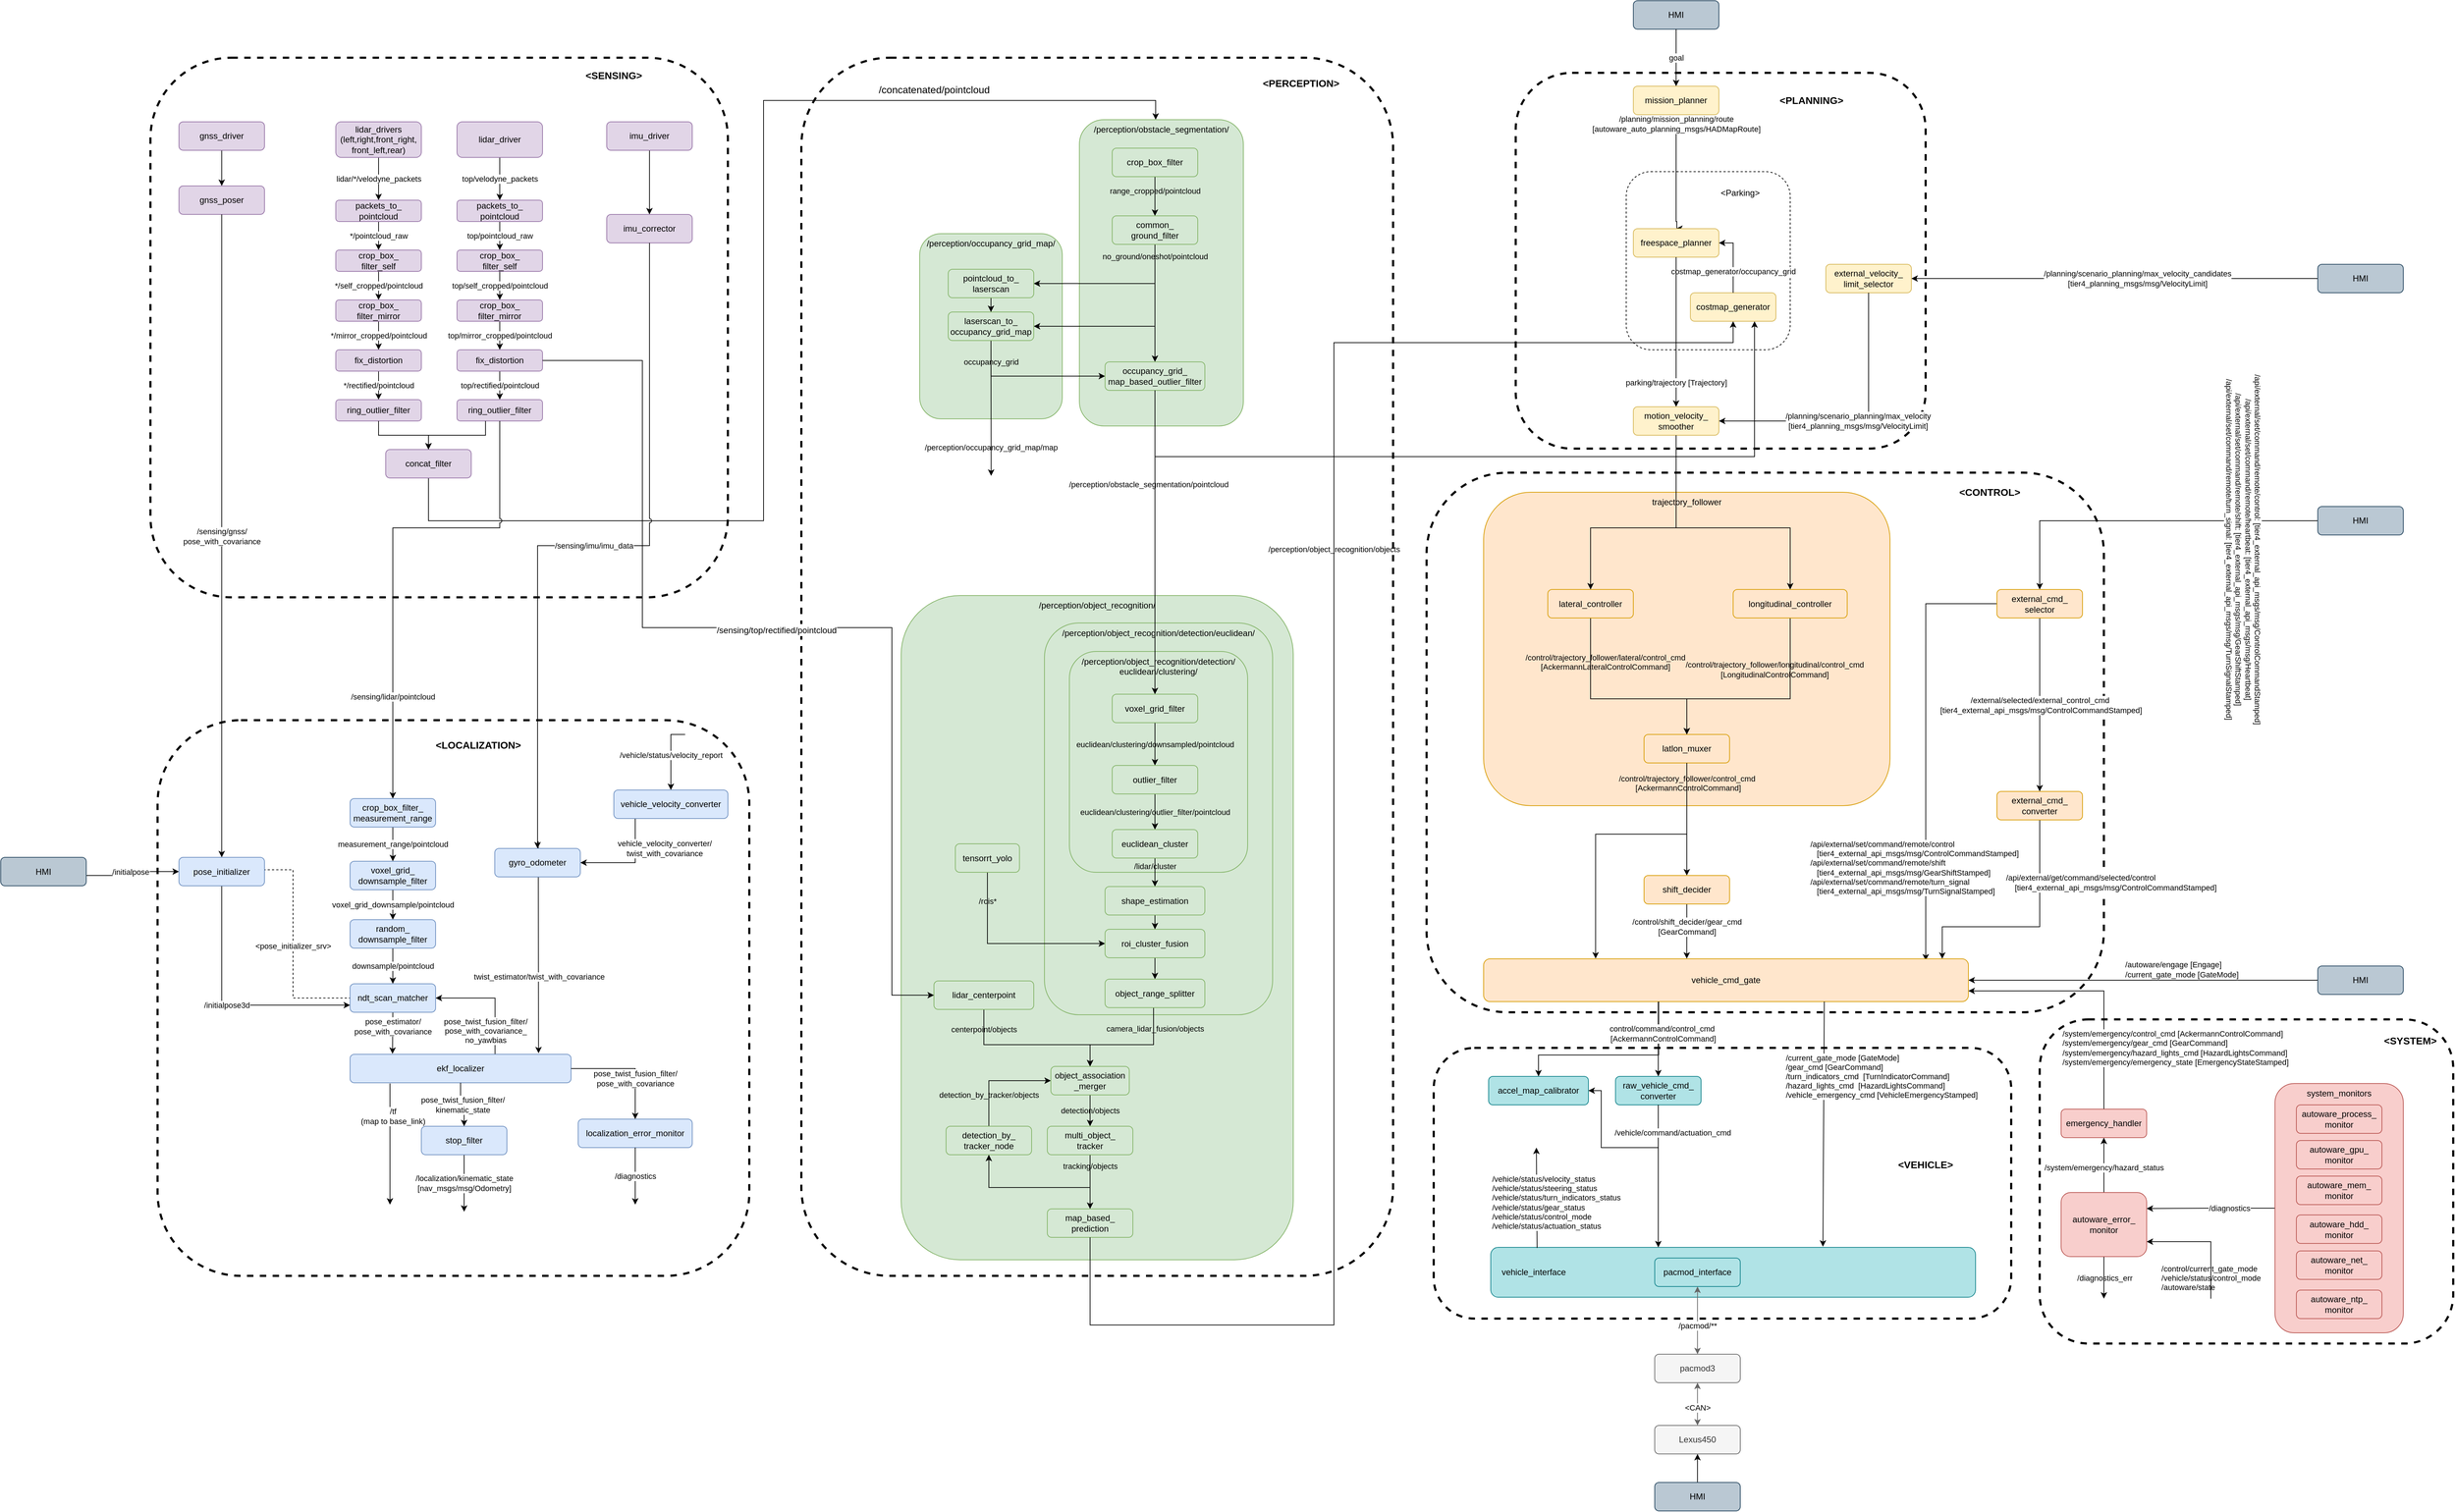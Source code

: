 <mxfile version="20.6.0" type="github">
  <diagram id="Z430kauFOixNenx0ClLi" name="Page-1">
    <mxGraphModel dx="4868" dy="2708" grid="1" gridSize="10" guides="1" tooltips="1" connect="1" arrows="1" fold="1" page="1" pageScale="1" pageWidth="850" pageHeight="1100" math="0" shadow="0">
      <root>
        <mxCell id="0" />
        <mxCell id="1" parent="0" />
        <mxCell id="dgDgLwtVGSBD31zoPSUn-12" value="" style="rounded=1;whiteSpace=wrap;html=1;dashed=1;fillColor=none;strokeWidth=3;comic=0;" vertex="1" parent="1">
          <mxGeometry x="-2310" y="110" width="830" height="780" as="geometry" />
        </mxCell>
        <mxCell id="dgDgLwtVGSBD31zoPSUn-10" value="" style="rounded=1;whiteSpace=wrap;html=1;dashed=1;fillColor=none;strokeWidth=3;comic=0;" vertex="1" parent="1">
          <mxGeometry x="-2320" y="-820" width="810" height="757.5" as="geometry" />
        </mxCell>
        <mxCell id="dgDgLwtVGSBD31zoPSUn-23" value="" style="rounded=1;whiteSpace=wrap;html=1;dashed=1;fillColor=none;strokeWidth=3;comic=0;" vertex="1" parent="1">
          <mxGeometry x="-520" y="570" width="810" height="380" as="geometry" />
        </mxCell>
        <mxCell id="T4uXMFoD5u3B1nQVuzlc-206" value="" style="rounded=1;whiteSpace=wrap;html=1;dashed=1;fillColor=none;strokeWidth=3;comic=0;" parent="1" vertex="1">
          <mxGeometry x="-530" y="-237.5" width="950" height="757.5" as="geometry" />
        </mxCell>
        <mxCell id="dgDgLwtVGSBD31zoPSUn-21" value="" style="rounded=1;whiteSpace=wrap;html=1;dashed=1;fillColor=none;strokeWidth=3;comic=0;" vertex="1" parent="1">
          <mxGeometry x="-1407" y="-820" width="830" height="1710" as="geometry" />
        </mxCell>
        <mxCell id="T4uXMFoD5u3B1nQVuzlc-122" value="" style="rounded=1;whiteSpace=wrap;html=1;dashed=1;fillColor=none;strokeWidth=1;comic=0;" parent="1" vertex="1">
          <mxGeometry x="-250" y="-660" width="230" height="250" as="geometry" />
        </mxCell>
        <mxCell id="T4uXMFoD5u3B1nQVuzlc-195" value="" style="rounded=1;whiteSpace=wrap;html=1;dashed=1;fillColor=none;strokeWidth=3;comic=0;" parent="1" vertex="1">
          <mxGeometry x="-405" y="-798.75" width="575" height="527.5" as="geometry" />
        </mxCell>
        <mxCell id="T4uXMFoD5u3B1nQVuzlc-210" value="trajectory_follower" style="rounded=1;whiteSpace=wrap;html=1;fillColor=#ffe6cc;strokeColor=#d79b00;verticalAlign=top;" parent="1" vertex="1">
          <mxGeometry x="-450" y="-210" width="570" height="440" as="geometry" />
        </mxCell>
        <mxCell id="T4uXMFoD5u3B1nQVuzlc-1" value="/initialpose" style="edgeStyle=orthogonalEdgeStyle;rounded=0;comic=0;jumpStyle=arc;orthogonalLoop=1;jettySize=auto;html=1;startArrow=classic;startFill=1;endArrow=none;endFill=0;exitX=0;exitY=0.5;exitDx=0;exitDy=0;" parent="1" source="T4uXMFoD5u3B1nQVuzlc-50" target="T4uXMFoD5u3B1nQVuzlc-5" edge="1">
          <mxGeometry relative="1" as="geometry">
            <mxPoint x="-2260" y="430" as="targetPoint" />
            <mxPoint x="-2350" y="380" as="sourcePoint" />
            <Array as="points">
              <mxPoint x="-2350" y="323" />
              <mxPoint x="-2350" y="328" />
            </Array>
          </mxGeometry>
        </mxCell>
        <mxCell id="T4uXMFoD5u3B1nQVuzlc-2" value="/vehicle/status/velocity_report" style="edgeStyle=orthogonalEdgeStyle;rounded=0;comic=0;jumpStyle=arc;orthogonalLoop=1;jettySize=auto;html=1;exitX=0.5;exitY=0;exitDx=0;exitDy=0;startArrow=classic;startFill=1;endArrow=none;endFill=0;" parent="1" source="T4uXMFoD5u3B1nQVuzlc-55" edge="1">
          <mxGeometry relative="1" as="geometry">
            <mxPoint x="-1570" y="130" as="targetPoint" />
            <Array as="points">
              <mxPoint x="-1590" y="130" />
            </Array>
            <mxPoint as="offset" />
          </mxGeometry>
        </mxCell>
        <mxCell id="T4uXMFoD5u3B1nQVuzlc-3" value="&amp;lt;pose_initializer_srv&amp;gt;" style="edgeStyle=orthogonalEdgeStyle;rounded=0;comic=0;sketch=0;jumpStyle=arc;orthogonalLoop=1;jettySize=auto;html=1;exitX=1;exitY=0.25;exitDx=0;exitDy=0;entryX=0;entryY=0.5;entryDx=0;entryDy=0;endArrow=none;endFill=0;dashed=1;" parent="1" source="T4uXMFoD5u3B1nQVuzlc-50" target="T4uXMFoD5u3B1nQVuzlc-46" edge="1">
          <mxGeometry relative="1" as="geometry">
            <Array as="points">
              <mxPoint x="-2120" y="320" />
              <mxPoint x="-2120" y="500" />
            </Array>
          </mxGeometry>
        </mxCell>
        <mxCell id="T4uXMFoD5u3B1nQVuzlc-4" value="vehicle_velocity_converter/&lt;br&gt;twist_with_covariance" style="edgeStyle=orthogonalEdgeStyle;rounded=0;comic=0;jumpStyle=arc;orthogonalLoop=1;jettySize=auto;html=1;exitX=1;exitY=0.5;exitDx=0;exitDy=0;startArrow=classic;startFill=1;endArrow=none;endFill=0;entryX=0.5;entryY=1;entryDx=0;entryDy=0;" parent="1" source="T4uXMFoD5u3B1nQVuzlc-52" target="T4uXMFoD5u3B1nQVuzlc-55" edge="1">
          <mxGeometry x="-0.185" y="-20" relative="1" as="geometry">
            <mxPoint x="-1630" y="40" as="targetPoint" />
            <Array as="points">
              <mxPoint x="-1640" y="310" />
            </Array>
            <mxPoint x="21" y="-20" as="offset" />
            <mxPoint x="-1630" y="180" as="sourcePoint" />
          </mxGeometry>
        </mxCell>
        <mxCell id="T4uXMFoD5u3B1nQVuzlc-5" value="HMI" style="rounded=1;whiteSpace=wrap;html=1;fillColor=#bac8d3;strokeColor=#23445d;" parent="1" vertex="1">
          <mxGeometry x="-2530" y="302.5" width="120" height="40" as="geometry" />
        </mxCell>
        <mxCell id="T4uXMFoD5u3B1nQVuzlc-6" value="top/velodyne_packets" style="edgeStyle=elbowEdgeStyle;rounded=0;comic=0;jumpStyle=arc;orthogonalLoop=1;jettySize=auto;elbow=vertical;html=1;exitX=0.5;exitY=1;exitDx=0;exitDy=0;entryX=0.5;entryY=0;entryDx=0;entryDy=0;startArrow=none;startFill=0;endArrow=classic;endFill=1;" parent="1" source="T4uXMFoD5u3B1nQVuzlc-7" target="T4uXMFoD5u3B1nQVuzlc-11" edge="1">
          <mxGeometry relative="1" as="geometry" />
        </mxCell>
        <UserObject label="lidar_driver" tooltip="velodyneのdriverです。VLP16, VLP32, VLS128, Livoxなどなど、たくさん種類があります。" id="T4uXMFoD5u3B1nQVuzlc-7">
          <mxCell style="rounded=1;whiteSpace=wrap;html=1;comic=0;strokeColor=#9673a6;fillColor=#e1d5e7;sketch=0;" parent="1" vertex="1">
            <mxGeometry x="-1890" y="-730" width="120" height="50" as="geometry" />
          </mxCell>
        </UserObject>
        <mxCell id="T4uXMFoD5u3B1nQVuzlc-8" value="top/rectified/pointcloud" style="edgeStyle=elbowEdgeStyle;rounded=0;comic=0;jumpStyle=arc;orthogonalLoop=1;jettySize=auto;elbow=vertical;html=1;exitX=0.5;exitY=1;exitDx=0;exitDy=0;entryX=0.5;entryY=0;entryDx=0;entryDy=0;startArrow=none;startFill=0;endArrow=classic;endFill=1;" parent="1" source="T4uXMFoD5u3B1nQVuzlc-9" target="T4uXMFoD5u3B1nQVuzlc-16" edge="1">
          <mxGeometry relative="1" as="geometry" />
        </mxCell>
        <UserObject label="fix_distortion" tooltip="自車の回転によって生じたLiDAR点群の歪みを補正する。（リンクこれで合ってるっけ？）" link="https://github.com/autowarefoundation/autoware.universe/blob/main/sensing/pointcloud_preprocessor/docs/distortion-corrector.md" id="T4uXMFoD5u3B1nQVuzlc-9">
          <mxCell style="rounded=1;whiteSpace=wrap;html=1;comic=0;fillColor=#e1d5e7;strokeColor=#9673a6;sketch=0;" parent="1" vertex="1">
            <mxGeometry x="-1890" y="-410" width="120" height="30" as="geometry" />
          </mxCell>
        </UserObject>
        <mxCell id="T4uXMFoD5u3B1nQVuzlc-10" value="top/pointcloud_raw" style="edgeStyle=elbowEdgeStyle;rounded=0;comic=0;jumpStyle=arc;orthogonalLoop=1;jettySize=auto;elbow=vertical;html=1;exitX=0.5;exitY=1;exitDx=0;exitDy=0;entryX=0.5;entryY=0;entryDx=0;entryDy=0;startArrow=none;startFill=0;endArrow=classic;endFill=1;" parent="1" source="T4uXMFoD5u3B1nQVuzlc-11" target="T4uXMFoD5u3B1nQVuzlc-13" edge="1">
          <mxGeometry relative="1" as="geometry">
            <mxPoint x="-1830" y="-560" as="targetPoint" />
          </mxGeometry>
        </mxCell>
        <UserObject label="packets_to_&lt;br&gt;pointcloud" tooltip="velodyneのpacketをpointcloud型に変更する" id="T4uXMFoD5u3B1nQVuzlc-11">
          <mxCell style="rounded=1;whiteSpace=wrap;html=1;comic=0;fillColor=#e1d5e7;strokeColor=#9673a6;sketch=0;" parent="1" vertex="1">
            <mxGeometry x="-1890" y="-620" width="120" height="30" as="geometry" />
          </mxCell>
        </UserObject>
        <mxCell id="T4uXMFoD5u3B1nQVuzlc-12" value="top/self_cropped/pointcloud" style="edgeStyle=elbowEdgeStyle;rounded=0;comic=0;jumpStyle=arc;orthogonalLoop=1;jettySize=auto;elbow=vertical;html=1;exitX=0.5;exitY=1;exitDx=0;exitDy=0;entryX=0.5;entryY=0;entryDx=0;entryDy=0;startArrow=none;startFill=0;endArrow=classic;endFill=1;" parent="1" source="T4uXMFoD5u3B1nQVuzlc-13" target="T4uXMFoD5u3B1nQVuzlc-15" edge="1">
          <mxGeometry relative="1" as="geometry" />
        </mxCell>
        <UserObject label="crop_box_&lt;br&gt;filter_self" tooltip="自車の領域内にある点群を除去する。" link="https://github.com/autowarefoundation/autoware.universe/blob/main/sensing/pointcloud_preprocessor/docs/crop-box-filter.md" id="T4uXMFoD5u3B1nQVuzlc-13">
          <mxCell style="rounded=1;whiteSpace=wrap;html=1;comic=0;fillColor=#e1d5e7;strokeColor=#9673a6;sketch=0;" parent="1" vertex="1">
            <mxGeometry x="-1890" y="-550" width="120" height="30" as="geometry" />
          </mxCell>
        </UserObject>
        <mxCell id="T4uXMFoD5u3B1nQVuzlc-14" value="top/mirror_cropped/pointcloud" style="edgeStyle=elbowEdgeStyle;rounded=0;comic=0;jumpStyle=arc;orthogonalLoop=1;jettySize=auto;elbow=vertical;html=1;exitX=0.5;exitY=1;exitDx=0;exitDy=0;entryX=0.5;entryY=0;entryDx=0;entryDy=0;startArrow=none;startFill=0;endArrow=classic;endFill=1;" parent="1" source="T4uXMFoD5u3B1nQVuzlc-15" target="T4uXMFoD5u3B1nQVuzlc-9" edge="1">
          <mxGeometry relative="1" as="geometry" />
        </mxCell>
        <UserObject label="crop_box_&lt;br&gt;filter_mirror" tooltip="自車のサイドミラーの部分に当たった点群を除去する" link="https://github.com/autowarefoundation/autoware.universe/blob/main/sensing/pointcloud_preprocessor/docs/crop-box-filter.md" id="T4uXMFoD5u3B1nQVuzlc-15">
          <mxCell style="rounded=1;whiteSpace=wrap;html=1;comic=0;fillColor=#e1d5e7;strokeColor=#9673a6;sketch=0;" parent="1" vertex="1">
            <mxGeometry x="-1890" y="-480" width="120" height="30" as="geometry" />
          </mxCell>
        </UserObject>
        <UserObject label="ring_outlier_filter" tooltip="点群のノイズ処理を行う&#xa;（同一リングから得られたLiDARの点をクラスタリングし、点群数の少ないクラスタに属する点群はノイズとして除去される）" link="https://github.com/autowarefoundation/autoware.universe/blob/main/sensing/pointcloud_preprocessor/docs/ring-outlier-filter.md" id="T4uXMFoD5u3B1nQVuzlc-16">
          <mxCell style="rounded=1;whiteSpace=wrap;html=1;comic=0;fillColor=#e1d5e7;strokeColor=#9673a6;sketch=0;" parent="1" vertex="1">
            <mxGeometry x="-1890" y="-340" width="120" height="30" as="geometry" />
          </mxCell>
        </UserObject>
        <mxCell id="T4uXMFoD5u3B1nQVuzlc-17" value="lidar/*/velodyne_packets" style="edgeStyle=elbowEdgeStyle;rounded=0;comic=0;jumpStyle=arc;orthogonalLoop=1;jettySize=auto;elbow=vertical;html=1;exitX=0.5;exitY=1;exitDx=0;exitDy=0;entryX=0.5;entryY=0;entryDx=0;entryDy=0;startArrow=none;startFill=0;endArrow=classic;endFill=1;" parent="1" source="T4uXMFoD5u3B1nQVuzlc-18" target="T4uXMFoD5u3B1nQVuzlc-22" edge="1">
          <mxGeometry relative="1" as="geometry" />
        </mxCell>
        <mxCell id="T4uXMFoD5u3B1nQVuzlc-18" value="lidar_drivers&lt;br&gt;(left,right,front_right, front_left,rear)" style="rounded=1;whiteSpace=wrap;html=1;comic=0;strokeColor=#9673a6;fillColor=#e1d5e7;sketch=0;" parent="1" vertex="1">
          <mxGeometry x="-2060" y="-730" width="120" height="50" as="geometry" />
        </mxCell>
        <mxCell id="T4uXMFoD5u3B1nQVuzlc-19" value="&lt;span style=&quot;color: rgb(0 , 0 , 0) ; font-family: &amp;#34;helvetica&amp;#34; ; font-size: 11px ; font-style: normal ; font-weight: 400 ; letter-spacing: normal ; text-align: center ; text-indent: 0px ; text-transform: none ; word-spacing: 0px ; background-color: rgb(255 , 255 , 255) ; display: inline ; float: none&quot;&gt;*/rectified/pointcloud&lt;/span&gt;" style="edgeStyle=elbowEdgeStyle;rounded=0;comic=0;jumpStyle=arc;orthogonalLoop=1;jettySize=auto;elbow=vertical;html=1;exitX=0.5;exitY=1;exitDx=0;exitDy=0;entryX=0.5;entryY=0;entryDx=0;entryDy=0;startArrow=none;startFill=0;endArrow=classic;endFill=1;" parent="1" source="T4uXMFoD5u3B1nQVuzlc-20" target="T4uXMFoD5u3B1nQVuzlc-27" edge="1">
          <mxGeometry relative="1" as="geometry" />
        </mxCell>
        <UserObject label="fix_distortion" tooltip="自車の回転によって生じたLiDAR点群の歪みを補正する。（リンクこれで合ってるっけ？）" link="https://github.com/autowarefoundation/autoware.universe/blob/main/sensing/pointcloud_preprocessor/docs/distortion-corrector.md" id="T4uXMFoD5u3B1nQVuzlc-20">
          <mxCell style="rounded=1;whiteSpace=wrap;html=1;comic=0;fillColor=#e1d5e7;strokeColor=#9673a6;sketch=0;" parent="1" vertex="1">
            <mxGeometry x="-2060" y="-410" width="120" height="30" as="geometry" />
          </mxCell>
        </UserObject>
        <mxCell id="T4uXMFoD5u3B1nQVuzlc-21" value="&lt;span style=&quot;color: rgb(0 , 0 , 0) ; font-family: &amp;#34;helvetica&amp;#34; ; font-size: 11px ; font-style: normal ; font-weight: 400 ; letter-spacing: normal ; text-align: center ; text-indent: 0px ; text-transform: none ; word-spacing: 0px ; background-color: rgb(255 , 255 , 255) ; display: inline ; float: none&quot;&gt;*/pointcloud_raw&lt;/span&gt;" style="edgeStyle=elbowEdgeStyle;rounded=0;comic=0;jumpStyle=arc;orthogonalLoop=1;jettySize=auto;elbow=vertical;html=1;exitX=0.5;exitY=1;exitDx=0;exitDy=0;entryX=0.5;entryY=0;entryDx=0;entryDy=0;startArrow=none;startFill=0;endArrow=classic;endFill=1;" parent="1" source="T4uXMFoD5u3B1nQVuzlc-22" target="T4uXMFoD5u3B1nQVuzlc-24" edge="1">
          <mxGeometry relative="1" as="geometry">
            <mxPoint x="-2000" y="-560" as="targetPoint" />
          </mxGeometry>
        </mxCell>
        <UserObject label="packets_to_&lt;br&gt;pointcloud" tooltip="velodyneのpacketをpointcloud型に変更する" id="T4uXMFoD5u3B1nQVuzlc-22">
          <mxCell style="rounded=1;whiteSpace=wrap;html=1;comic=0;fillColor=#e1d5e7;strokeColor=#9673a6;sketch=0;" parent="1" vertex="1">
            <mxGeometry x="-2060" y="-620" width="120" height="30" as="geometry" />
          </mxCell>
        </UserObject>
        <mxCell id="T4uXMFoD5u3B1nQVuzlc-23" value="&lt;span style=&quot;color: rgb(0 , 0 , 0) ; font-family: &amp;#34;helvetica&amp;#34; ; font-size: 11px ; font-style: normal ; font-weight: 400 ; letter-spacing: normal ; text-align: center ; text-indent: 0px ; text-transform: none ; word-spacing: 0px ; background-color: rgb(255 , 255 , 255) ; display: inline ; float: none&quot;&gt;*/self_cropped/pointcloud&lt;/span&gt;" style="edgeStyle=elbowEdgeStyle;rounded=0;comic=0;jumpStyle=arc;orthogonalLoop=1;jettySize=auto;elbow=vertical;html=1;exitX=0.5;exitY=1;exitDx=0;exitDy=0;entryX=0.5;entryY=0;entryDx=0;entryDy=0;startArrow=none;startFill=0;endArrow=classic;endFill=1;" parent="1" source="T4uXMFoD5u3B1nQVuzlc-24" target="T4uXMFoD5u3B1nQVuzlc-26" edge="1">
          <mxGeometry relative="1" as="geometry" />
        </mxCell>
        <UserObject label="crop_box_&lt;br&gt;filter_self" tooltip="自車の領域内にある点群を除去する。" link="https://github.com/autowarefoundation/autoware.universe/blob/main/sensing/pointcloud_preprocessor/docs/crop-box-filter.md" id="T4uXMFoD5u3B1nQVuzlc-24">
          <mxCell style="rounded=1;whiteSpace=wrap;html=1;comic=0;fillColor=#e1d5e7;strokeColor=#9673a6;sketch=0;" parent="1" vertex="1">
            <mxGeometry x="-2060" y="-550" width="120" height="30" as="geometry" />
          </mxCell>
        </UserObject>
        <mxCell id="T4uXMFoD5u3B1nQVuzlc-25" value="&lt;span style=&quot;color: rgb(0 , 0 , 0) ; font-family: &amp;#34;helvetica&amp;#34; ; font-size: 11px ; font-style: normal ; font-weight: 400 ; letter-spacing: normal ; text-align: center ; text-indent: 0px ; text-transform: none ; word-spacing: 0px ; background-color: rgb(255 , 255 , 255) ; display: inline ; float: none&quot;&gt;*/mirror_cropped/pointcloud&lt;/span&gt;" style="edgeStyle=elbowEdgeStyle;rounded=0;comic=0;jumpStyle=arc;orthogonalLoop=1;jettySize=auto;elbow=vertical;html=1;exitX=0.5;exitY=1;exitDx=0;exitDy=0;entryX=0.5;entryY=0;entryDx=0;entryDy=0;startArrow=none;startFill=0;endArrow=classic;endFill=1;" parent="1" source="T4uXMFoD5u3B1nQVuzlc-26" target="T4uXMFoD5u3B1nQVuzlc-20" edge="1">
          <mxGeometry relative="1" as="geometry" />
        </mxCell>
        <UserObject label="crop_box_&lt;br&gt;filter_mirror" tooltip="自車のサイドミラーの部分に当たった点群を除去する" link="https://github.com/autowarefoundation/autoware.universe/blob/main/sensing/pointcloud_preprocessor/docs/crop-box-filter.md" id="T4uXMFoD5u3B1nQVuzlc-26">
          <mxCell style="rounded=1;whiteSpace=wrap;html=1;comic=0;fillColor=#e1d5e7;strokeColor=#9673a6;sketch=0;" parent="1" vertex="1">
            <mxGeometry x="-2060" y="-480" width="120" height="30" as="geometry" />
          </mxCell>
        </UserObject>
        <UserObject label="ring_outlier_filter" tooltip="点群のノイズ処理を行う&#xa;（同一リングから得られたLiDARの点をクラスタリングし、点群数の少ないクラスタに属する点群はノイズとして除去される）" link="https://github.com/autowarefoundation/autoware.universe/blob/main/sensing/pointcloud_preprocessor/docs/ring-outlier-filter.md" id="T4uXMFoD5u3B1nQVuzlc-27">
          <mxCell style="rounded=1;whiteSpace=wrap;html=1;comic=0;fillColor=#e1d5e7;strokeColor=#9673a6;sketch=0;" parent="1" vertex="1">
            <mxGeometry x="-2060" y="-340" width="120" height="30" as="geometry" />
          </mxCell>
        </UserObject>
        <mxCell id="dgDgLwtVGSBD31zoPSUn-15" style="edgeStyle=orthogonalEdgeStyle;rounded=0;orthogonalLoop=1;jettySize=auto;html=1;exitX=0.5;exitY=1;exitDx=0;exitDy=0;fontSize=14;fontColor=#000000;" edge="1" parent="1" source="T4uXMFoD5u3B1nQVuzlc-29" target="T4uXMFoD5u3B1nQVuzlc-93">
          <mxGeometry relative="1" as="geometry">
            <mxPoint x="-790" y="-870" as="targetPoint" />
            <Array as="points">
              <mxPoint x="-1930" y="-170" />
              <mxPoint x="-1460" y="-170" />
              <mxPoint x="-1460" y="-760" />
              <mxPoint x="-910" y="-760" />
            </Array>
          </mxGeometry>
        </mxCell>
        <mxCell id="dgDgLwtVGSBD31zoPSUn-16" value="/concatenated/pointcloud" style="edgeLabel;html=1;align=center;verticalAlign=middle;resizable=0;points=[];fontSize=14;fontColor=#000000;" vertex="1" connectable="0" parent="dgDgLwtVGSBD31zoPSUn-15">
          <mxGeometry x="0.246" y="1" relative="1" as="geometry">
            <mxPoint x="240" y="-78" as="offset" />
          </mxGeometry>
        </mxCell>
        <UserObject label="concat_filter" tooltip="複数のLiDAR点群をまとめて1つにする" link="https://github.com/autowarefoundation/autoware.universe/blob/main/sensing/pointcloud_preprocessor/docs/concatenate-data.md" id="T4uXMFoD5u3B1nQVuzlc-29">
          <mxCell style="rounded=1;whiteSpace=wrap;html=1;comic=0;fillColor=#e1d5e7;strokeColor=#9673a6;sketch=0;" parent="1" vertex="1">
            <mxGeometry x="-1990" y="-270" width="120" height="40" as="geometry" />
          </mxCell>
        </UserObject>
        <mxCell id="T4uXMFoD5u3B1nQVuzlc-30" style="edgeStyle=elbowEdgeStyle;rounded=0;comic=0;jumpStyle=arc;orthogonalLoop=1;jettySize=auto;elbow=vertical;html=1;entryX=0.5;entryY=0;entryDx=0;entryDy=0;startArrow=none;startFill=0;endArrow=classic;endFill=1;" parent="1" source="T4uXMFoD5u3B1nQVuzlc-27" target="T4uXMFoD5u3B1nQVuzlc-29" edge="1">
          <mxGeometry relative="1" as="geometry">
            <mxPoint x="-2000" y="-310" as="sourcePoint" />
          </mxGeometry>
        </mxCell>
        <mxCell id="T4uXMFoD5u3B1nQVuzlc-31" style="edgeStyle=elbowEdgeStyle;rounded=0;comic=0;jumpStyle=arc;orthogonalLoop=1;jettySize=auto;elbow=vertical;html=1;exitX=0.5;exitY=1;exitDx=0;exitDy=0;startArrow=none;startFill=0;endArrow=classic;endFill=1;" parent="1" edge="1">
          <mxGeometry relative="1" as="geometry">
            <mxPoint x="-1930" y="-270" as="targetPoint" />
            <mxPoint x="-1850" y="-310" as="sourcePoint" />
          </mxGeometry>
        </mxCell>
        <object label="gnss_poser" tooltip="MGRS座標系への変換" link="https://github.com/tier4/autoware.iv/tree/master/sensing/preprocessor/gnss/gnss_poser" id="T4uXMFoD5u3B1nQVuzlc-32">
          <mxCell style="rounded=1;whiteSpace=wrap;html=1;comic=0;fillColor=#e1d5e7;strokeColor=#9673a6;sketch=0;" parent="1" vertex="1">
            <mxGeometry x="-2280" y="-640" width="120" height="40" as="geometry" />
          </mxCell>
        </object>
        <mxCell id="T4uXMFoD5u3B1nQVuzlc-33" style="edgeStyle=elbowEdgeStyle;rounded=0;comic=0;jumpStyle=arc;orthogonalLoop=1;jettySize=auto;elbow=vertical;html=1;entryX=0.5;entryY=0;entryDx=0;entryDy=0;startArrow=none;startFill=0;endArrow=classic;endFill=1;" parent="1" source="T4uXMFoD5u3B1nQVuzlc-34" target="T4uXMFoD5u3B1nQVuzlc-32" edge="1">
          <mxGeometry relative="1" as="geometry" />
        </mxCell>
        <object label="gnss_driver" desc="MGRS座標系への変換" tooltip="gnssのdriverです" id="T4uXMFoD5u3B1nQVuzlc-34">
          <mxCell style="rounded=1;whiteSpace=wrap;html=1;comic=0;strokeColor=#9673a6;fillColor=#e1d5e7;sketch=0;" parent="1" vertex="1">
            <mxGeometry x="-2280" y="-730" width="120" height="40" as="geometry" />
          </mxCell>
        </object>
        <mxCell id="dgDgLwtVGSBD31zoPSUn-20" style="edgeStyle=orthogonalEdgeStyle;rounded=0;orthogonalLoop=1;jettySize=auto;html=1;exitX=0.5;exitY=1;exitDx=0;exitDy=0;entryX=0.5;entryY=0;entryDx=0;entryDy=0;fontSize=12;fontColor=#000000;" edge="1" parent="1" source="T4uXMFoD5u3B1nQVuzlc-35" target="T4uXMFoD5u3B1nQVuzlc-39">
          <mxGeometry relative="1" as="geometry" />
        </mxCell>
        <UserObject label="imu_driver" tooltip="imuのdriverです" id="T4uXMFoD5u3B1nQVuzlc-35">
          <mxCell style="rounded=1;whiteSpace=wrap;html=1;comic=0;strokeColor=#9673a6;fillColor=#e1d5e7;sketch=0;" parent="1" vertex="1">
            <mxGeometry x="-1680" y="-730" width="120" height="40" as="geometry" />
          </mxCell>
        </UserObject>
        <mxCell id="T4uXMFoD5u3B1nQVuzlc-37" value="/sensing/lidar/pointcloud" style="edgeStyle=elbowEdgeStyle;rounded=0;comic=0;jumpStyle=arc;orthogonalLoop=1;jettySize=auto;elbow=vertical;html=1;exitX=0.5;exitY=1;exitDx=0;exitDy=0;startArrow=none;startFill=0;endArrow=classic;endFill=1;entryX=0.5;entryY=0;entryDx=0;entryDy=0;" parent="1" source="T4uXMFoD5u3B1nQVuzlc-16" target="T4uXMFoD5u3B1nQVuzlc-54" edge="1">
          <mxGeometry x="0.579" relative="1" as="geometry">
            <mxPoint x="-1520" y="-160" as="targetPoint" />
            <mxPoint x="-1370" y="-380" as="sourcePoint" />
            <Array as="points">
              <mxPoint x="-1890" y="-160" />
            </Array>
            <mxPoint as="offset" />
          </mxGeometry>
        </mxCell>
        <mxCell id="T4uXMFoD5u3B1nQVuzlc-38" value="/sensing/gnss/&lt;br&gt;pose_with_covariance" style="edgeStyle=elbowEdgeStyle;rounded=0;comic=0;jumpStyle=arc;orthogonalLoop=1;jettySize=auto;elbow=vertical;html=1;exitX=0.5;exitY=1;exitDx=0;exitDy=0;startArrow=none;startFill=0;endArrow=classic;endFill=1;entryX=0.5;entryY=0;entryDx=0;entryDy=0;" parent="1" source="T4uXMFoD5u3B1nQVuzlc-32" target="T4uXMFoD5u3B1nQVuzlc-50" edge="1">
          <mxGeometry relative="1" as="geometry">
            <mxPoint x="-2010" y="-40" as="targetPoint" />
            <Array as="points">
              <mxPoint x="-2250" y="100" />
            </Array>
          </mxGeometry>
        </mxCell>
        <UserObject label="imu_corrector" tooltip="ヨーレートのバイアス除去とかをするノード" link="https://github.com/tier4/autoware.iv/tree/main/sensing/preprocessor/imu/imu_corrector" id="T4uXMFoD5u3B1nQVuzlc-39">
          <mxCell style="rounded=1;whiteSpace=wrap;html=1;comic=0;strokeColor=#9673a6;fillColor=#e1d5e7;sketch=0;" parent="1" vertex="1">
            <mxGeometry x="-1680" y="-600" width="120" height="40" as="geometry" />
          </mxCell>
        </UserObject>
        <mxCell id="T4uXMFoD5u3B1nQVuzlc-40" value="/sensing/imu/imu_data" style="edgeStyle=elbowEdgeStyle;rounded=0;comic=0;jumpStyle=arc;orthogonalLoop=1;jettySize=auto;elbow=vertical;html=1;startArrow=none;startFill=0;endArrow=classic;endFill=1;entryX=0.5;entryY=0;entryDx=0;entryDy=0;exitX=0.5;exitY=1;exitDx=0;exitDy=0;" parent="1" source="T4uXMFoD5u3B1nQVuzlc-39" target="T4uXMFoD5u3B1nQVuzlc-52" edge="1">
          <mxGeometry relative="1" as="geometry">
            <mxPoint x="-1697" y="-10" as="targetPoint" />
            <mxPoint x="-1707" y="20" as="sourcePoint" />
          </mxGeometry>
        </mxCell>
        <mxCell id="T4uXMFoD5u3B1nQVuzlc-41" value="voxel_grid_downsample/pointcloud" style="edgeStyle=orthogonalEdgeStyle;rounded=0;comic=0;jumpStyle=arc;orthogonalLoop=1;jettySize=auto;html=1;exitX=0.5;exitY=1;exitDx=0;exitDy=0;entryX=0.5;entryY=0;entryDx=0;entryDy=0;startArrow=none;startFill=0;" parent="1" source="T4uXMFoD5u3B1nQVuzlc-42" target="T4uXMFoD5u3B1nQVuzlc-48" edge="1">
          <mxGeometry relative="1" as="geometry" />
        </mxCell>
        <UserObject label="voxel_grid_&lt;br&gt;downsample_filter" tooltip="立体格子の点群密度が一様になるように点群を間引く。点群密度が正規化されるため、NDTのロバスト化に一役買っている。" id="T4uXMFoD5u3B1nQVuzlc-42">
          <mxCell style="rounded=1;whiteSpace=wrap;html=1;comic=0;fillColor=#dae8fc;strokeColor=#6c8ebf;sketch=0;" parent="1" vertex="1">
            <mxGeometry x="-2040" y="308" width="120" height="40" as="geometry" />
          </mxCell>
        </UserObject>
        <mxCell id="T4uXMFoD5u3B1nQVuzlc-43" value="pose_twist_fusion_filter/&lt;br&gt;pose_with_covariance_&lt;br&gt;no_yawbias" style="edgeStyle=orthogonalEdgeStyle;rounded=0;comic=0;jumpStyle=arc;orthogonalLoop=1;jettySize=auto;html=1;exitX=0.656;exitY=0.014;exitDx=0;exitDy=0;entryX=1;entryY=0.5;entryDx=0;entryDy=0;startArrow=none;startFill=0;endArrow=classic;endFill=1;exitPerimeter=0;" parent="1" source="T4uXMFoD5u3B1nQVuzlc-44" target="T4uXMFoD5u3B1nQVuzlc-46" edge="1">
          <mxGeometry x="-0.587" y="13" relative="1" as="geometry">
            <mxPoint as="offset" />
          </mxGeometry>
        </mxCell>
        <UserObject label="ekf_localizer" tooltip="Estimate ego vehicle&#39;s position, orientation, and velocity by EKF algorithm." link="https://github.com/tier4/autoware.iv/tree/master/localization/pose_twist_fusion_filter/ekf_localizer" id="T4uXMFoD5u3B1nQVuzlc-44">
          <mxCell style="rounded=1;whiteSpace=wrap;html=1;comic=0;fillColor=#dae8fc;strokeColor=#6c8ebf;sketch=0;" parent="1" vertex="1">
            <mxGeometry x="-2040" y="579" width="310" height="40" as="geometry" />
          </mxCell>
        </UserObject>
        <mxCell id="T4uXMFoD5u3B1nQVuzlc-45" value="pose_estimator/&lt;br&gt;pose_with_covariance" style="edgeStyle=elbowEdgeStyle;rounded=0;comic=0;jumpStyle=arc;orthogonalLoop=1;jettySize=auto;html=1;exitX=0.5;exitY=1;exitDx=0;exitDy=0;startArrow=none;startFill=0;endArrow=classic;endFill=1;entryX=0.192;entryY=-0.017;entryDx=0;entryDy=0;entryPerimeter=0;elbow=vertical;" parent="1" source="T4uXMFoD5u3B1nQVuzlc-46" target="T4uXMFoD5u3B1nQVuzlc-44" edge="1">
          <mxGeometry x="-0.32" relative="1" as="geometry">
            <mxPoint x="-1650.86" y="559" as="targetPoint" />
            <mxPoint as="offset" />
          </mxGeometry>
        </mxCell>
        <UserObject label="ndt_scan_matcher" tooltip="LiDARの点群とpointcloud_mapとのマッチングを行い、自己位置を計算する" link="https://github.com/tier4/autoware.iv/tree/master/localization/pose_estimator/ndt_scan_matcher" id="T4uXMFoD5u3B1nQVuzlc-46">
          <mxCell style="rounded=1;whiteSpace=wrap;html=1;comic=0;fillColor=#dae8fc;strokeColor=#6c8ebf;sketch=0;" parent="1" vertex="1">
            <mxGeometry x="-2040" y="480" width="120" height="40" as="geometry" />
          </mxCell>
        </UserObject>
        <mxCell id="T4uXMFoD5u3B1nQVuzlc-47" value="downsample/pointcloud" style="edgeStyle=orthogonalEdgeStyle;rounded=0;comic=0;jumpStyle=arc;orthogonalLoop=1;jettySize=auto;html=1;startArrow=none;startFill=0;" parent="1" source="T4uXMFoD5u3B1nQVuzlc-48" target="T4uXMFoD5u3B1nQVuzlc-46" edge="1">
          <mxGeometry relative="1" as="geometry" />
        </mxCell>
        <UserObject label="random_&lt;br&gt;downsample_filter" tooltip="点群数が一定以下になるようにランダムに間引く。基本的にはvoxel grid filterで丁度いいくらい点群数になるように調整してあり、点群数のlimiter的な立ち位置が強い&#xa;" id="T4uXMFoD5u3B1nQVuzlc-48">
          <mxCell style="rounded=1;whiteSpace=wrap;html=1;comic=0;fillColor=#dae8fc;strokeColor=#6c8ebf;sketch=0;" parent="1" vertex="1">
            <mxGeometry x="-2040" y="390" width="120" height="40" as="geometry" />
          </mxCell>
        </UserObject>
        <mxCell id="T4uXMFoD5u3B1nQVuzlc-49" value="/initialpose3d" style="edgeStyle=orthogonalEdgeStyle;rounded=0;comic=0;jumpStyle=arc;orthogonalLoop=1;jettySize=auto;html=1;entryX=0;entryY=0.75;entryDx=0;entryDy=0;startArrow=none;startFill=0;endArrow=classic;endFill=1;" parent="1" source="T4uXMFoD5u3B1nQVuzlc-50" target="T4uXMFoD5u3B1nQVuzlc-46" edge="1">
          <mxGeometry relative="1" as="geometry">
            <Array as="points">
              <mxPoint x="-2220" y="510" />
            </Array>
            <mxPoint x="-2040" y="599" as="targetPoint" />
          </mxGeometry>
        </mxCell>
        <UserObject label="pose_initializer" tooltip="GNSS / Userからラフな初期位置を受け取り、NDT+モンテカルロ法で正確な自己位置を推定して出力する。NDTとはserviceでやり取りする。" link="https://github.com/tier4/autoware.iv/tree/master/localization/util/pose_initializer" id="T4uXMFoD5u3B1nQVuzlc-50">
          <mxCell style="rounded=1;whiteSpace=wrap;html=1;comic=0;fillColor=#dae8fc;strokeColor=#6c8ebf;sketch=0;" parent="1" vertex="1">
            <mxGeometry x="-2280" y="302.5" width="120" height="40" as="geometry" />
          </mxCell>
        </UserObject>
        <mxCell id="T4uXMFoD5u3B1nQVuzlc-51" value="twist_estimator/twist_with_covariance" style="edgeStyle=orthogonalEdgeStyle;rounded=0;comic=0;jumpStyle=arc;orthogonalLoop=1;jettySize=auto;html=1;startArrow=none;startFill=0;endArrow=classic;endFill=1;exitX=0.5;exitY=1;exitDx=0;exitDy=0;entryX=0.853;entryY=-0.036;entryDx=0;entryDy=0;entryPerimeter=0;" parent="1" source="T4uXMFoD5u3B1nQVuzlc-52" edge="1">
          <mxGeometry x="0.381" y="1" relative="1" as="geometry">
            <mxPoint x="-1775.57" y="577.56" as="targetPoint" />
            <Array as="points">
              <mxPoint x="-1777" y="280" />
              <mxPoint x="-1776" y="280" />
              <mxPoint x="-1776" y="500" />
            </Array>
            <mxPoint as="offset" />
          </mxGeometry>
        </mxCell>
        <UserObject label="gyro_odometer" tooltip="車両速度とimuを統合する。いまは確か、ただ単にvx=vehicle, wz=imuだった気がする。" link="https://github.com/tier4/autoware.iv/tree/master/localization/twist_estimator/gyro_odometer" id="T4uXMFoD5u3B1nQVuzlc-52">
          <mxCell style="rounded=1;whiteSpace=wrap;html=1;comic=0;fillColor=#dae8fc;strokeColor=#6c8ebf;sketch=0;" parent="1" vertex="1">
            <mxGeometry x="-1837" y="290" width="120" height="40" as="geometry" />
          </mxCell>
        </UserObject>
        <mxCell id="T4uXMFoD5u3B1nQVuzlc-53" value="measurement_range/pointcloud" style="edgeStyle=orthogonalEdgeStyle;rounded=0;comic=0;jumpStyle=arc;orthogonalLoop=1;jettySize=auto;html=1;startArrow=none;startFill=0;" parent="1" source="T4uXMFoD5u3B1nQVuzlc-54" target="T4uXMFoD5u3B1nQVuzlc-42" edge="1">
          <mxGeometry relative="1" as="geometry" />
        </mxCell>
        <UserObject label="crop_box_filter_&lt;br&gt;measurement_range" tooltip="一定範囲内のLiDAR点群のみを切り取って出力する。ホントは遠くまで見たいけど、歪みの影響が大きくなったり、そもそも遠方の点群地図がなかったりするので、近くだけを見てる。" id="T4uXMFoD5u3B1nQVuzlc-54">
          <mxCell style="rounded=1;whiteSpace=wrap;html=1;comic=0;fillColor=#dae8fc;strokeColor=#6c8ebf;sketch=0;" parent="1" vertex="1">
            <mxGeometry x="-2040" y="220" width="120" height="40" as="geometry" />
          </mxCell>
        </UserObject>
        <UserObject label="vehicle_velocity_converter" tooltip="車両速度とimuを統合する。いまは確か、ただ単にvx=vehicle, wz=imuだった気がする。" id="T4uXMFoD5u3B1nQVuzlc-55">
          <mxCell style="rounded=1;whiteSpace=wrap;html=1;comic=0;fillColor=#dae8fc;strokeColor=#6c8ebf;sketch=0;" parent="1" vertex="1">
            <mxGeometry x="-1670" y="208" width="160" height="40" as="geometry" />
          </mxCell>
        </UserObject>
        <mxCell id="T4uXMFoD5u3B1nQVuzlc-56" value="/tf&lt;br&gt;(map to base_link)" style="edgeStyle=orthogonalEdgeStyle;rounded=0;comic=0;jumpStyle=arc;orthogonalLoop=1;jettySize=auto;html=1;startArrow=none;startFill=0;endArrow=classic;endFill=1;" parent="1" edge="1">
          <mxGeometry x="-0.467" y="4" relative="1" as="geometry">
            <mxPoint x="-1984" y="790" as="targetPoint" />
            <mxPoint x="-1984" y="620" as="sourcePoint" />
            <Array as="points">
              <mxPoint x="-1984" y="660" />
              <mxPoint x="-1984" y="660" />
            </Array>
            <mxPoint as="offset" />
          </mxGeometry>
        </mxCell>
        <mxCell id="T4uXMFoD5u3B1nQVuzlc-57" value="/localization/kinematic_state&lt;br&gt;[nav_msgs/msg/Odometry]" style="edgeStyle=orthogonalEdgeStyle;rounded=0;orthogonalLoop=1;jettySize=auto;html=1;exitX=0.5;exitY=1;exitDx=0;exitDy=0;comic=0;" parent="1" source="T4uXMFoD5u3B1nQVuzlc-58" edge="1">
          <mxGeometry relative="1" as="geometry">
            <mxPoint x="-1880" y="800" as="targetPoint" />
            <Array as="points">
              <mxPoint x="-1880" y="790" />
            </Array>
          </mxGeometry>
        </mxCell>
        <UserObject label="stop_filter" tooltip="Overwrite vx=0 and wz=0 when the vehicle wheel speed is zero to indicate the stop condition." id="T4uXMFoD5u3B1nQVuzlc-58">
          <mxCell style="rounded=1;whiteSpace=wrap;html=1;comic=0;fillColor=#dae8fc;strokeColor=#6c8ebf;sketch=0;" parent="1" vertex="1">
            <mxGeometry x="-1940" y="680" width="120" height="40" as="geometry" />
          </mxCell>
        </UserObject>
        <UserObject label="localization_error_monitor" tooltip="" id="T4uXMFoD5u3B1nQVuzlc-59">
          <mxCell style="rounded=1;whiteSpace=wrap;html=1;comic=0;fillColor=#dae8fc;strokeColor=#6c8ebf;sketch=0;" parent="1" vertex="1">
            <mxGeometry x="-1720" y="670" width="160" height="40" as="geometry" />
          </mxCell>
        </UserObject>
        <mxCell id="T4uXMFoD5u3B1nQVuzlc-60" value="pose_twist_fusion_filter/&lt;br&gt;pose_with_covariance" style="edgeStyle=orthogonalEdgeStyle;rounded=0;comic=0;jumpStyle=arc;orthogonalLoop=1;jettySize=auto;html=1;exitX=1;exitY=0.5;exitDx=0;exitDy=0;startArrow=none;startFill=0;endArrow=classic;endFill=1;entryX=0.5;entryY=0;entryDx=0;entryDy=0;" parent="1" source="T4uXMFoD5u3B1nQVuzlc-44" target="T4uXMFoD5u3B1nQVuzlc-59" edge="1">
          <mxGeometry x="0.285" relative="1" as="geometry">
            <mxPoint x="-2041" y="682" as="targetPoint" />
            <mxPoint x="-2060" y="599" as="sourcePoint" />
            <Array as="points">
              <mxPoint x="-1640" y="599" />
            </Array>
            <mxPoint as="offset" />
          </mxGeometry>
        </mxCell>
        <mxCell id="T4uXMFoD5u3B1nQVuzlc-61" value="/diagnostics" style="edgeStyle=orthogonalEdgeStyle;rounded=0;orthogonalLoop=1;jettySize=auto;html=1;exitX=0.5;exitY=1;exitDx=0;exitDy=0;comic=0;" parent="1" source="T4uXMFoD5u3B1nQVuzlc-59" edge="1">
          <mxGeometry relative="1" as="geometry">
            <mxPoint x="-1640" y="790" as="targetPoint" />
            <mxPoint x="-2188" y="730" as="sourcePoint" />
            <mxPoint as="offset" />
            <Array as="points">
              <mxPoint x="-1640" y="790" />
            </Array>
          </mxGeometry>
        </mxCell>
        <mxCell id="T4uXMFoD5u3B1nQVuzlc-62" value="pose_twist_fusion_filter/&lt;br&gt;kinematic_state" style="edgeStyle=orthogonalEdgeStyle;rounded=0;comic=0;jumpStyle=arc;orthogonalLoop=1;jettySize=auto;html=1;startArrow=none;startFill=0;endArrow=classic;endFill=1;entryX=0.5;entryY=0;entryDx=0;entryDy=0;exitX=0.5;exitY=1;exitDx=0;exitDy=0;" parent="1" source="T4uXMFoD5u3B1nQVuzlc-44" target="T4uXMFoD5u3B1nQVuzlc-58" edge="1">
          <mxGeometry relative="1" as="geometry">
            <mxPoint x="-1864.97" y="681" as="targetPoint" />
            <mxPoint x="-1869.97" y="620" as="sourcePoint" />
          </mxGeometry>
        </mxCell>
        <mxCell id="T4uXMFoD5u3B1nQVuzlc-63" value="&lt;div&gt;/perception/object_recognition/&lt;br&gt;&lt;/div&gt;" style="rounded=1;whiteSpace=wrap;html=1;fillColor=#d5e8d4;strokeColor=#82b366;verticalAlign=top;align=center;labelBackgroundColor=none;" parent="1" vertex="1">
          <mxGeometry x="-1267" y="-65" width="550" height="932.5" as="geometry" />
        </mxCell>
        <mxCell id="T4uXMFoD5u3B1nQVuzlc-64" value="&lt;div&gt;/perception/object_recognition/detection/euclidean/&lt;br&gt;&lt;/div&gt;" style="rounded=1;whiteSpace=wrap;html=1;fillColor=#d5e8d4;strokeColor=#82b366;verticalAlign=top;align=center;labelBackgroundColor=none;" parent="1" vertex="1">
          <mxGeometry x="-1066" y="-26.5" width="320" height="550" as="geometry" />
        </mxCell>
        <mxCell id="T4uXMFoD5u3B1nQVuzlc-65" value="&lt;div&gt;&lt;span&gt;/perception/&lt;/span&gt;&lt;span&gt;object_recognition/&lt;/span&gt;&lt;span&gt;detection/&lt;/span&gt;&lt;/div&gt;&lt;div&gt;&lt;span&gt;euclidean/clustering/&lt;/span&gt;&lt;br&gt;&lt;/div&gt;" style="rounded=1;whiteSpace=wrap;html=1;fillColor=#d5e8d4;strokeColor=#82b366;verticalAlign=top;align=center;labelBackgroundColor=none;" parent="1" vertex="1">
          <mxGeometry x="-1031" y="13.5" width="250" height="310" as="geometry" />
        </mxCell>
        <mxCell id="T4uXMFoD5u3B1nQVuzlc-66" value="euclidean/clustering/downsampled/pointcloud" style="edgeStyle=orthogonalEdgeStyle;rounded=0;jumpStyle=arc;orthogonalLoop=1;jettySize=auto;html=1;labelBackgroundColor=none;" parent="1" source="T4uXMFoD5u3B1nQVuzlc-67" target="T4uXMFoD5u3B1nQVuzlc-69" edge="1">
          <mxGeometry relative="1" as="geometry" />
        </mxCell>
        <mxCell id="T4uXMFoD5u3B1nQVuzlc-67" value="voxel_grid_filter" style="rounded=1;whiteSpace=wrap;html=1;fillColor=#d5e8d4;strokeColor=#82b366;" parent="1" vertex="1">
          <mxGeometry x="-971" y="73.5" width="120" height="40" as="geometry" />
        </mxCell>
        <mxCell id="T4uXMFoD5u3B1nQVuzlc-68" value="euclidean/clustering/outlier_filter/pointcloud" style="edgeStyle=orthogonalEdgeStyle;rounded=0;jumpStyle=arc;orthogonalLoop=1;jettySize=auto;html=1;entryX=0.5;entryY=0;entryDx=0;entryDy=0;labelBackgroundColor=none;" parent="1" source="T4uXMFoD5u3B1nQVuzlc-69" target="T4uXMFoD5u3B1nQVuzlc-71" edge="1">
          <mxGeometry relative="1" as="geometry" />
        </mxCell>
        <mxCell id="T4uXMFoD5u3B1nQVuzlc-69" value="outlier_filter" style="rounded=1;whiteSpace=wrap;html=1;fillColor=#d5e8d4;strokeColor=#82b366;" parent="1" vertex="1">
          <mxGeometry x="-971" y="173.5" width="120" height="40" as="geometry" />
        </mxCell>
        <mxCell id="T4uXMFoD5u3B1nQVuzlc-70" value="/lidar/cluster" style="edgeStyle=orthogonalEdgeStyle;rounded=0;jumpStyle=arc;orthogonalLoop=1;jettySize=auto;html=1;entryX=0.5;entryY=0;entryDx=0;entryDy=0;labelBackgroundColor=none;" parent="1" source="T4uXMFoD5u3B1nQVuzlc-71" target="T4uXMFoD5u3B1nQVuzlc-91" edge="1">
          <mxGeometry x="-0.429" relative="1" as="geometry">
            <mxPoint x="-1061" y="526" as="targetPoint" />
            <Array as="points">
              <mxPoint x="-911" y="336" />
            </Array>
            <mxPoint as="offset" />
          </mxGeometry>
        </mxCell>
        <UserObject label="euclidean_cluster" link="https://github.com/autowarefoundation/autoware.universe/tree/main/perception/euclidean_cluster" id="T4uXMFoD5u3B1nQVuzlc-71">
          <mxCell style="rounded=1;whiteSpace=wrap;html=1;fillColor=#d5e8d4;strokeColor=#82b366;" parent="1" vertex="1">
            <mxGeometry x="-971" y="263.5" width="120" height="40" as="geometry" />
          </mxCell>
        </UserObject>
        <mxCell id="T4uXMFoD5u3B1nQVuzlc-73" value="/rois*" style="edgeStyle=orthogonalEdgeStyle;rounded=0;jumpStyle=arc;orthogonalLoop=1;jettySize=auto;html=1;entryX=0;entryY=0.5;entryDx=0;entryDy=0;labelBackgroundColor=none;" parent="1" source="T4uXMFoD5u3B1nQVuzlc-83" target="T4uXMFoD5u3B1nQVuzlc-85" edge="1">
          <mxGeometry x="-0.697" relative="1" as="geometry">
            <Array as="points">
              <mxPoint x="-1146" y="423.5" />
            </Array>
            <mxPoint as="offset" />
          </mxGeometry>
        </mxCell>
        <mxCell id="T4uXMFoD5u3B1nQVuzlc-74" value="detection_by_tracker/objects" style="edgeStyle=orthogonalEdgeStyle;rounded=0;jumpStyle=arc;orthogonalLoop=1;jettySize=auto;html=1;entryX=0;entryY=0.5;entryDx=0;entryDy=0;labelBackgroundColor=none;" parent="1" source="T4uXMFoD5u3B1nQVuzlc-75" target="T4uXMFoD5u3B1nQVuzlc-86" edge="1">
          <mxGeometry x="-0.417" relative="1" as="geometry">
            <Array as="points">
              <mxPoint x="-1144" y="616" />
            </Array>
            <mxPoint as="offset" />
          </mxGeometry>
        </mxCell>
        <UserObject label="detection_by_&lt;br&gt;tracker_node" link="https://github.com/autowarefoundation/autoware.universe/tree/main/perception/detection_by_tracker" id="T4uXMFoD5u3B1nQVuzlc-75">
          <mxCell style="rounded=1;whiteSpace=wrap;html=1;fillColor=#d5e8d4;strokeColor=#82b366;" parent="1" vertex="1">
            <mxGeometry x="-1204" y="680" width="120" height="40" as="geometry" />
          </mxCell>
        </UserObject>
        <mxCell id="T4uXMFoD5u3B1nQVuzlc-76" style="edgeStyle=orthogonalEdgeStyle;rounded=0;jumpStyle=arc;orthogonalLoop=1;jettySize=auto;html=1;exitX=0.5;exitY=1;exitDx=0;exitDy=0;entryX=0.5;entryY=1;entryDx=0;entryDy=0;" parent="1" source="T4uXMFoD5u3B1nQVuzlc-82" target="T4uXMFoD5u3B1nQVuzlc-75" edge="1">
          <mxGeometry relative="1" as="geometry">
            <Array as="points">
              <mxPoint x="-1002" y="766" />
              <mxPoint x="-1144" y="766" />
            </Array>
          </mxGeometry>
        </mxCell>
        <mxCell id="T4uXMFoD5u3B1nQVuzlc-77" value="centerpoint/objects" style="edgeStyle=orthogonalEdgeStyle;rounded=0;orthogonalLoop=1;jettySize=auto;html=1;exitX=0.5;exitY=1;exitDx=0;exitDy=0;entryX=0.5;entryY=0;entryDx=0;entryDy=0;comic=0;labelBackgroundColor=none;" parent="1" source="T4uXMFoD5u3B1nQVuzlc-78" target="T4uXMFoD5u3B1nQVuzlc-86" edge="1">
          <mxGeometry x="-0.759" relative="1" as="geometry">
            <Array as="points">
              <mxPoint x="-1151" y="565.5" />
              <mxPoint x="-1002" y="565.5" />
            </Array>
            <mxPoint as="offset" />
          </mxGeometry>
        </mxCell>
        <UserObject label="lidar_centerpoint" tooltip="DNNをベースでLiDAR点群に物体のクラス情報を付与する" link="https://github.com/autowarefoundation/autoware.universe/tree/main/perception/lidar_centerpoint" id="T4uXMFoD5u3B1nQVuzlc-78">
          <mxCell style="rounded=1;whiteSpace=wrap;html=1;comic=0;fillColor=#d5e8d4;strokeColor=#82b366;sketch=0;" parent="1" vertex="1">
            <mxGeometry x="-1221" y="476" width="140" height="40" as="geometry" />
          </mxCell>
        </UserObject>
        <UserObject label="map_based_&lt;br&gt;prediction" tooltip="高精度地図情報を用いて、trackingされた動物体情報の移動経路予測を行う" link="https://github.com/autowarefoundation/autoware.universe/tree/main/perception/map_based_prediction" id="T4uXMFoD5u3B1nQVuzlc-79">
          <mxCell style="rounded=1;whiteSpace=wrap;html=1;comic=0;fillColor=#d5e8d4;strokeColor=#82b366;sketch=0;" parent="1" vertex="1">
            <mxGeometry x="-1062" y="796" width="120" height="40" as="geometry" />
          </mxCell>
        </UserObject>
        <mxCell id="T4uXMFoD5u3B1nQVuzlc-80" value="detection/objects" style="edgeStyle=orthogonalEdgeStyle;rounded=0;comic=0;orthogonalLoop=1;jettySize=auto;html=1;exitX=0.5;exitY=1;exitDx=0;exitDy=0;entryX=0.5;entryY=0;entryDx=0;entryDy=0;startArrow=none;startFill=0;labelBackgroundColor=none;" parent="1" source="T4uXMFoD5u3B1nQVuzlc-86" target="T4uXMFoD5u3B1nQVuzlc-82" edge="1">
          <mxGeometry relative="1" as="geometry">
            <mxPoint x="-1004" y="641" as="sourcePoint" />
          </mxGeometry>
        </mxCell>
        <mxCell id="T4uXMFoD5u3B1nQVuzlc-81" value="tracking/objects" style="edgeStyle=orthogonalEdgeStyle;rounded=0;comic=0;orthogonalLoop=1;jettySize=auto;html=1;exitX=0.5;exitY=1;exitDx=0;exitDy=0;entryX=0.5;entryY=0;entryDx=0;entryDy=0;startArrow=none;startFill=0;labelBackgroundColor=none;" parent="1" source="T4uXMFoD5u3B1nQVuzlc-82" target="T4uXMFoD5u3B1nQVuzlc-79" edge="1">
          <mxGeometry x="-0.579" relative="1" as="geometry">
            <mxPoint as="offset" />
          </mxGeometry>
        </mxCell>
        <UserObject label="multi_object_&lt;br&gt;tracker" tooltip="クラス＋位置＋形状情報に対してtrackingを行う。（最近上流が速度情報も出せるようになってきたらしい）" link="https://github.com/autowarefoundation/autoware.universe/tree/main/perception/multi_object_tracker" id="T4uXMFoD5u3B1nQVuzlc-82">
          <mxCell style="rounded=1;whiteSpace=wrap;html=1;comic=0;fillColor=#d5e8d4;strokeColor=#82b366;sketch=0;" parent="1" vertex="1">
            <mxGeometry x="-1062" y="680" width="120" height="40" as="geometry" />
          </mxCell>
        </UserObject>
        <UserObject label="tensorrt_yolo" tooltip="DNNをベースでLiDAR点群に物体のクラス情報を付与する" link="https://github.com/autowarefoundation/autoware.universe/tree/main/perception/tensorrt_yolo" id="T4uXMFoD5u3B1nQVuzlc-83">
          <mxCell style="rounded=1;whiteSpace=wrap;html=1;comic=0;fillColor=#d5e8d4;strokeColor=#82b366;sketch=0;" parent="1" vertex="1">
            <mxGeometry x="-1191" y="283.5" width="90" height="40" as="geometry" />
          </mxCell>
        </UserObject>
        <mxCell id="T4uXMFoD5u3B1nQVuzlc-84" value="" style="edgeStyle=orthogonalEdgeStyle;rounded=0;orthogonalLoop=1;jettySize=auto;html=1;comic=0;" parent="1" source="T4uXMFoD5u3B1nQVuzlc-85" target="T4uXMFoD5u3B1nQVuzlc-89" edge="1">
          <mxGeometry relative="1" as="geometry" />
        </mxCell>
        <UserObject label="roi_cluster_fusion" tooltip="DNNをベースでLiDAR点群に物体のクラス情報を付与する" link="https://github.com/autowarefoundation/autoware.universe/blob/main/perception/image_projection_based_fusion/docs/roi-cluster-fusion.md" id="T4uXMFoD5u3B1nQVuzlc-85">
          <mxCell style="rounded=1;whiteSpace=wrap;html=1;comic=0;fillColor=#d5e8d4;strokeColor=#82b366;sketch=0;" parent="1" vertex="1">
            <mxGeometry x="-981" y="403.5" width="140" height="40" as="geometry" />
          </mxCell>
        </UserObject>
        <UserObject label="object_association&lt;br&gt;_merger" tooltip="DNNをベースでLiDAR点群に物体のクラス情報を付与する" link="https://github.com/autowarefoundation/autoware.universe/tree/main/perception/object_merger" id="T4uXMFoD5u3B1nQVuzlc-86">
          <mxCell style="rounded=1;whiteSpace=wrap;html=1;comic=0;fillColor=#d5e8d4;strokeColor=#82b366;sketch=0;" parent="1" vertex="1">
            <mxGeometry x="-1057" y="596" width="110" height="40" as="geometry" />
          </mxCell>
        </UserObject>
        <mxCell id="T4uXMFoD5u3B1nQVuzlc-87" style="edgeStyle=orthogonalEdgeStyle;rounded=0;orthogonalLoop=1;jettySize=auto;html=1;exitX=0.5;exitY=1;exitDx=0;exitDy=0;comic=0;entryX=0.5;entryY=0;entryDx=0;entryDy=0;" parent="1" source="T4uXMFoD5u3B1nQVuzlc-89" target="T4uXMFoD5u3B1nQVuzlc-86" edge="1">
          <mxGeometry relative="1" as="geometry">
            <mxPoint x="-1031" y="616" as="targetPoint" />
            <mxPoint x="-913" y="486" as="sourcePoint" />
            <Array as="points">
              <mxPoint x="-913" y="493.5" />
              <mxPoint x="-913" y="565.5" />
              <mxPoint x="-1002" y="565.5" />
            </Array>
          </mxGeometry>
        </mxCell>
        <mxCell id="T4uXMFoD5u3B1nQVuzlc-88" value="camera_lidar_fusion/objects" style="edgeLabel;html=1;align=center;verticalAlign=middle;resizable=0;points=[];comic=0;labelBackgroundColor=none;" parent="T4uXMFoD5u3B1nQVuzlc-87" vertex="1" connectable="0">
          <mxGeometry x="-0.527" y="2" relative="1" as="geometry">
            <mxPoint y="21" as="offset" />
          </mxGeometry>
        </mxCell>
        <UserObject label="object_range_splitter" tooltip="DNNをベースでLiDAR点群に物体のクラス情報を付与する" link="https://github.com/autowarefoundation/autoware.universe/tree/main/perception/object_range_splitter" id="T4uXMFoD5u3B1nQVuzlc-89">
          <mxCell style="rounded=1;whiteSpace=wrap;html=1;comic=0;fillColor=#d5e8d4;strokeColor=#82b366;sketch=0;" parent="1" vertex="1">
            <mxGeometry x="-981" y="473.5" width="140" height="40" as="geometry" />
          </mxCell>
        </UserObject>
        <mxCell id="T4uXMFoD5u3B1nQVuzlc-90" style="edgeStyle=orthogonalEdgeStyle;rounded=0;orthogonalLoop=1;jettySize=auto;html=1;exitX=0.5;exitY=1;exitDx=0;exitDy=0;entryX=0.5;entryY=0;entryDx=0;entryDy=0;comic=0;" parent="1" source="T4uXMFoD5u3B1nQVuzlc-91" target="T4uXMFoD5u3B1nQVuzlc-85" edge="1">
          <mxGeometry relative="1" as="geometry" />
        </mxCell>
        <UserObject label="shape_estimation" tooltip="DNNをベースでLiDAR点群に物体のクラス情報を付与する" link="https://github.com/autowarefoundation/autoware.universe/tree/main/perception/shape_estimation" id="T4uXMFoD5u3B1nQVuzlc-91">
          <mxCell style="rounded=1;whiteSpace=wrap;html=1;comic=0;fillColor=#d5e8d4;strokeColor=#82b366;sketch=0;" parent="1" vertex="1">
            <mxGeometry x="-981" y="343.5" width="140" height="40" as="geometry" />
          </mxCell>
        </UserObject>
        <mxCell id="T4uXMFoD5u3B1nQVuzlc-92" value="&lt;div&gt;/perception/occupancy_grid_map/&lt;br&gt;&lt;/div&gt;" style="rounded=1;whiteSpace=wrap;html=1;fillColor=#d5e8d4;strokeColor=#82b366;verticalAlign=top;align=center;labelBackgroundColor=none;" parent="1" vertex="1">
          <mxGeometry x="-1241" y="-573" width="200" height="260" as="geometry" />
        </mxCell>
        <mxCell id="T4uXMFoD5u3B1nQVuzlc-93" value="&lt;div&gt;/perception/obstacle_segmentation/&lt;br&gt;&lt;/div&gt;" style="rounded=1;whiteSpace=wrap;html=1;fillColor=#d5e8d4;strokeColor=#82b366;verticalAlign=top;align=center;labelBackgroundColor=none;" parent="1" vertex="1">
          <mxGeometry x="-1017" y="-733" width="230" height="430" as="geometry" />
        </mxCell>
        <mxCell id="T4uXMFoD5u3B1nQVuzlc-94" style="edgeStyle=orthogonalEdgeStyle;rounded=0;orthogonalLoop=1;jettySize=auto;html=1;exitX=0.5;exitY=1;exitDx=0;exitDy=0;entryX=1;entryY=0.5;entryDx=0;entryDy=0;" parent="1" source="T4uXMFoD5u3B1nQVuzlc-98" target="T4uXMFoD5u3B1nQVuzlc-100" edge="1">
          <mxGeometry relative="1" as="geometry" />
        </mxCell>
        <mxCell id="T4uXMFoD5u3B1nQVuzlc-95" style="edgeStyle=orthogonalEdgeStyle;rounded=0;orthogonalLoop=1;jettySize=auto;html=1;entryX=1;entryY=0.5;entryDx=0;entryDy=0;exitX=0.5;exitY=1;exitDx=0;exitDy=0;" parent="1" source="T4uXMFoD5u3B1nQVuzlc-98" target="T4uXMFoD5u3B1nQVuzlc-104" edge="1">
          <mxGeometry relative="1" as="geometry" />
        </mxCell>
        <mxCell id="T4uXMFoD5u3B1nQVuzlc-96" value="no_ground/oneshot/pointcloud" style="edgeStyle=elbowEdgeStyle;rounded=0;comic=0;jumpStyle=arc;orthogonalLoop=1;jettySize=auto;elbow=vertical;html=1;exitX=0.5;exitY=1;exitDx=0;exitDy=0;startArrow=none;startFill=0;endArrow=classic;endFill=1;entryX=0.5;entryY=0;entryDx=0;entryDy=0;labelBackgroundColor=none;" parent="1" source="T4uXMFoD5u3B1nQVuzlc-98" target="T4uXMFoD5u3B1nQVuzlc-105" edge="1">
          <mxGeometry x="-0.791" relative="1" as="geometry">
            <mxPoint x="-911.069" y="-523" as="targetPoint" />
            <mxPoint as="offset" />
            <Array as="points">
              <mxPoint x="-947" y="-443" />
            </Array>
          </mxGeometry>
        </mxCell>
        <mxCell id="T4uXMFoD5u3B1nQVuzlc-97" value="range_cropped/pointcloud" style="edgeStyle=elbowEdgeStyle;rounded=0;comic=0;jumpStyle=arc;orthogonalLoop=1;jettySize=auto;elbow=vertical;html=1;startArrow=none;startFill=0;endArrow=classic;endFill=1;labelBackgroundColor=none;" parent="1" target="T4uXMFoD5u3B1nQVuzlc-98" edge="1">
          <mxGeometry x="-0.273" relative="1" as="geometry">
            <Array as="points">
              <mxPoint x="-911" y="-643" />
            </Array>
            <mxPoint as="offset" />
            <mxPoint x="-911" y="-653" as="sourcePoint" />
          </mxGeometry>
        </mxCell>
        <UserObject label="common_&lt;br&gt;ground_filter" link="https://github.com/tier4/autoware.iv/blob/develop/sensing/preprocessor/pointcloud/pointcloud_preprocessor/docs/ScanGroundFilter.md" tooltip="アルゴリズムを使って点群から地面を除去します。" id="T4uXMFoD5u3B1nQVuzlc-98">
          <mxCell style="rounded=1;whiteSpace=wrap;html=1;comic=0;fillColor=#d5e8d4;strokeColor=#82b366;sketch=0;" parent="1" vertex="1">
            <mxGeometry x="-971" y="-598" width="120" height="40" as="geometry" />
          </mxCell>
        </UserObject>
        <mxCell id="T4uXMFoD5u3B1nQVuzlc-99" value="" style="edgeStyle=orthogonalEdgeStyle;rounded=0;orthogonalLoop=1;jettySize=auto;html=1;" parent="1" source="T4uXMFoD5u3B1nQVuzlc-100" target="T4uXMFoD5u3B1nQVuzlc-104" edge="1">
          <mxGeometry relative="1" as="geometry" />
        </mxCell>
        <UserObject label="pointcloud_to_&lt;br&gt;laserscan" link="https://github.com/tier4/pointcloud_to_laserscan" tooltip="点群データを使ってoccupancy gridを生成します" id="T4uXMFoD5u3B1nQVuzlc-100">
          <mxCell style="rounded=1;whiteSpace=wrap;html=1;comic=0;fillColor=#d5e8d4;strokeColor=#82b366;sketch=0;" parent="1" vertex="1">
            <mxGeometry x="-1201" y="-523.03" width="120" height="40" as="geometry" />
          </mxCell>
        </UserObject>
        <mxCell id="T4uXMFoD5u3B1nQVuzlc-101" value="" style="edgeStyle=orthogonalEdgeStyle;rounded=0;orthogonalLoop=1;jettySize=auto;html=1;comic=0;exitX=0.5;exitY=1;exitDx=0;exitDy=0;entryX=0;entryY=0.5;entryDx=0;entryDy=0;" parent="1" source="T4uXMFoD5u3B1nQVuzlc-104" target="T4uXMFoD5u3B1nQVuzlc-105" edge="1">
          <mxGeometry relative="1" as="geometry">
            <Array as="points">
              <mxPoint x="-1141" y="-373" />
            </Array>
          </mxGeometry>
        </mxCell>
        <mxCell id="T4uXMFoD5u3B1nQVuzlc-102" value="occupancy_grid" style="edgeLabel;html=1;align=center;verticalAlign=middle;resizable=0;points=[];labelBackgroundColor=none;" parent="T4uXMFoD5u3B1nQVuzlc-101" vertex="1" connectable="0">
          <mxGeometry x="0.168" y="-1" relative="1" as="geometry">
            <mxPoint x="-73" y="-21" as="offset" />
          </mxGeometry>
        </mxCell>
        <mxCell id="T4uXMFoD5u3B1nQVuzlc-103" value="/perception/occupancy_grid_map/map" style="edgeStyle=orthogonalEdgeStyle;rounded=0;jumpStyle=arc;orthogonalLoop=1;jettySize=auto;html=1;exitX=0.5;exitY=1;exitDx=0;exitDy=0;labelBackgroundColor=none;" parent="1" source="T4uXMFoD5u3B1nQVuzlc-104" edge="1">
          <mxGeometry x="0.58" relative="1" as="geometry">
            <mxPoint x="-1140.75" y="-233" as="targetPoint" />
            <mxPoint as="offset" />
          </mxGeometry>
        </mxCell>
        <UserObject label="laserscan_to_&lt;br&gt;occupancy_grid_map" link="https://github.com/tier4/autoware.iv/tree/develop/sensing/preprocessor/pointcloud/laserscan_to_occupancy_grid_map" tooltip="全点群データ、地面除去済み点群、occupancy gridの情報を総合的に見て、障害物が存在するかどうかの確率をoccupancy gridマップの形式で計算します。" id="T4uXMFoD5u3B1nQVuzlc-104">
          <mxCell style="rounded=1;whiteSpace=wrap;html=1;comic=0;fillColor=#d5e8d4;strokeColor=#82b366;sketch=0;" parent="1" vertex="1">
            <mxGeometry x="-1201" y="-463.03" width="120" height="40" as="geometry" />
          </mxCell>
        </UserObject>
        <mxCell id="dgDgLwtVGSBD31zoPSUn-29" style="edgeStyle=orthogonalEdgeStyle;rounded=0;orthogonalLoop=1;jettySize=auto;html=1;exitX=0.5;exitY=1;exitDx=0;exitDy=0;entryX=0.75;entryY=1;entryDx=0;entryDy=0;fontSize=12;fontColor=#000000;" edge="1" parent="1" source="T4uXMFoD5u3B1nQVuzlc-105" target="T4uXMFoD5u3B1nQVuzlc-111">
          <mxGeometry relative="1" as="geometry">
            <Array as="points">
              <mxPoint x="-911" y="-260" />
              <mxPoint x="-70" y="-260" />
            </Array>
          </mxGeometry>
        </mxCell>
        <UserObject label="occupancy_grid_&lt;br&gt;map_based_outlier_filter" link="https://github.com/autowarefoundation/autoware.universe/tree/main/perception/occupancy_grid_map_outlier_filter" tooltip="occupancy gridで与えられる障害物存在確率マップの情報をもとに、障害物点群をフィルタリングします。" id="T4uXMFoD5u3B1nQVuzlc-105">
          <mxCell style="rounded=1;whiteSpace=wrap;html=1;comic=0;fillColor=#d5e8d4;strokeColor=#82b366;sketch=0;" parent="1" vertex="1">
            <mxGeometry x="-981" y="-393" width="140" height="40" as="geometry" />
          </mxCell>
        </UserObject>
        <mxCell id="T4uXMFoD5u3B1nQVuzlc-106" value="/perception/obstacle_segmentation/pointcloud" style="edgeStyle=elbowEdgeStyle;rounded=0;comic=0;jumpStyle=arc;orthogonalLoop=1;jettySize=auto;elbow=vertical;html=1;exitX=0.5;exitY=1;exitDx=0;exitDy=0;startArrow=none;startFill=0;endArrow=classic;endFill=1;labelBackgroundColor=none;" parent="1" source="T4uXMFoD5u3B1nQVuzlc-105" edge="1" target="T4uXMFoD5u3B1nQVuzlc-67">
          <mxGeometry x="-0.376" y="-9" relative="1" as="geometry">
            <mxPoint x="-909" y="-233" as="targetPoint" />
            <mxPoint x="-919" y="-497" as="sourcePoint" />
            <mxPoint y="-1" as="offset" />
          </mxGeometry>
        </mxCell>
        <mxCell id="T4uXMFoD5u3B1nQVuzlc-107" value="crop_box_filter" style="rounded=1;whiteSpace=wrap;html=1;fillColor=#d5e8d4;strokeColor=#82b366;" parent="1" vertex="1">
          <mxGeometry x="-971" y="-693" width="120" height="40" as="geometry" />
        </mxCell>
        <mxCell id="T4uXMFoD5u3B1nQVuzlc-109" value="&amp;lt;Parking&amp;gt;" style="text;html=1;strokeColor=none;fillColor=none;align=center;verticalAlign=middle;whiteSpace=wrap;rounded=0;dashed=1;comic=0;" parent="1" vertex="1">
          <mxGeometry x="-130" y="-640" width="80" height="20" as="geometry" />
        </mxCell>
        <mxCell id="T4uXMFoD5u3B1nQVuzlc-110" value="HMI" style="rounded=1;whiteSpace=wrap;html=1;fillColor=#bac8d3;strokeColor=#23445d;" parent="1" vertex="1">
          <mxGeometry x="-240" y="-900" width="120" height="40" as="geometry" />
        </mxCell>
        <UserObject label="costmap_generator" tooltip="障害物点群や地図の走行可能エリアの情報から、駐車プランナー用のコストマップを生成する。" link="https://github.com/tier4/autoware.iv/tree/master/planning/scenario_planning/parking/costmap_generator" id="T4uXMFoD5u3B1nQVuzlc-111">
          <mxCell style="rounded=1;whiteSpace=wrap;html=1;comic=0;fillColor=#fff2cc;strokeColor=#d6b656;sketch=0;shadow=0;" parent="1" vertex="1">
            <mxGeometry x="-160" y="-490" width="120" height="40" as="geometry" />
          </mxCell>
        </UserObject>
        <mxCell id="T4uXMFoD5u3B1nQVuzlc-119" value="/planning/mission_planning/route&lt;br&gt;[autoware_auto_planning_msgs/HADMapRoute]" style="edgeStyle=orthogonalEdgeStyle;rounded=0;comic=0;orthogonalLoop=1;jettySize=auto;html=1;exitX=0.5;exitY=1;exitDx=0;exitDy=0;entryX=0.5;entryY=0;entryDx=0;entryDy=0;startArrow=none;startFill=0;jumpStyle=none;" parent="1" source="T4uXMFoD5u3B1nQVuzlc-120" target="T4uXMFoD5u3B1nQVuzlc-121" edge="1">
          <mxGeometry x="-0.842" relative="1" as="geometry">
            <Array as="points">
              <mxPoint x="-179" y="-590" />
            </Array>
            <mxPoint as="offset" />
          </mxGeometry>
        </mxCell>
        <UserObject label="mission_planner" tooltip="高精度地図情報をもとに、自己位置からゴールまでのルートを計算します。" link="https://github.com/tier4/autoware.iv/tree/master/planning/mission_planning/mission_planner" id="T4uXMFoD5u3B1nQVuzlc-120">
          <mxCell style="rounded=1;whiteSpace=wrap;html=1;comic=0;fillColor=#fff2cc;strokeColor=#d6b656;sketch=0;shadow=0;" parent="1" vertex="1">
            <mxGeometry x="-240" y="-780" width="120" height="40" as="geometry" />
          </mxCell>
        </UserObject>
        <UserObject label="freespace_planner" tooltip="コストマップとゴールから、自車の走行ルートを計算する。いまはHA*を使ってる。" link="https://github.com/tier4/autoware.iv/tree/master/planning/scenario_planning/parking/freespace_planner" id="T4uXMFoD5u3B1nQVuzlc-121">
          <mxCell style="rounded=1;whiteSpace=wrap;html=1;comic=0;fillColor=#fff2cc;strokeColor=#d6b656;sketch=0;shadow=0;" parent="1" vertex="1">
            <mxGeometry x="-240" y="-580" width="120" height="40" as="geometry" />
          </mxCell>
        </UserObject>
        <mxCell id="T4uXMFoD5u3B1nQVuzlc-123" value="costmap_generator/occupancy_grid" style="edgeStyle=orthogonalEdgeStyle;rounded=0;comic=0;orthogonalLoop=1;jettySize=auto;html=1;startArrow=none;startFill=0;orthogonal=1;entryX=1;entryY=0.5;entryDx=0;entryDy=0;exitX=0.5;exitY=0;exitDx=0;exitDy=0;" parent="1" source="T4uXMFoD5u3B1nQVuzlc-111" target="T4uXMFoD5u3B1nQVuzlc-121" edge="1">
          <mxGeometry x="-0.333" relative="1" as="geometry">
            <mxPoint x="-130" y="-485" as="sourcePoint" />
            <mxPoint as="offset" />
          </mxGeometry>
        </mxCell>
        <mxCell id="T4uXMFoD5u3B1nQVuzlc-124" value="goal" style="endArrow=classic;html=1;entryX=0.5;entryY=0;entryDx=0;entryDy=0;comic=0;exitX=0.5;exitY=1;exitDx=0;exitDy=0;" parent="1" source="T4uXMFoD5u3B1nQVuzlc-110" target="T4uXMFoD5u3B1nQVuzlc-120" edge="1">
          <mxGeometry width="50" height="50" relative="1" as="geometry">
            <mxPoint x="-180" y="-820" as="sourcePoint" />
            <mxPoint x="-136.5" y="-840" as="targetPoint" />
          </mxGeometry>
        </mxCell>
        <UserObject label="motion_velocity_&lt;br&gt;smoother" tooltip="経路に埋め込まれた最大速度を超過しないように、うまい具合で速度を平滑化する。カーブでの減速もここで行う。" link="https://github.com/tier4/autoware.iv/tree/master/planning/scenario_planning/common/motion_velocity_optimizer" id="T4uXMFoD5u3B1nQVuzlc-125">
          <mxCell style="rounded=1;whiteSpace=wrap;html=1;comic=0;fillColor=#fff2cc;strokeColor=#d6b656;sketch=0;shadow=0;" parent="1" vertex="1">
            <mxGeometry x="-240" y="-330" width="120" height="40" as="geometry" />
          </mxCell>
        </UserObject>
        <mxCell id="T4uXMFoD5u3B1nQVuzlc-126" value="&lt;span style=&quot;color: rgb(0, 0, 0); font-family: helvetica; font-size: 11px; font-style: normal; font-weight: 400; letter-spacing: normal; text-align: center; text-indent: 0px; text-transform: none; word-spacing: 0px; background-color: rgb(255, 255, 255); display: inline; float: none;&quot;&gt;parking/trajectory [Trajectory]&lt;/span&gt;" style="edgeStyle=orthogonalEdgeStyle;rounded=0;orthogonalLoop=1;jettySize=auto;html=1;exitX=0.5;exitY=1;exitDx=0;exitDy=0;entryX=0.5;entryY=0;entryDx=0;entryDy=0;" parent="1" source="T4uXMFoD5u3B1nQVuzlc-121" target="T4uXMFoD5u3B1nQVuzlc-125" edge="1">
          <mxGeometry x="0.676" relative="1" as="geometry">
            <mxPoint x="-410" y="-380" as="targetPoint" />
            <Array as="points">
              <mxPoint x="-180" y="-390" />
              <mxPoint x="-180" y="-390" />
            </Array>
            <mxPoint as="offset" />
            <mxPoint x="20" y="-570" as="sourcePoint" />
          </mxGeometry>
        </mxCell>
        <mxCell id="T4uXMFoD5u3B1nQVuzlc-128" value="/diagnostics" style="edgeStyle=orthogonalEdgeStyle;rounded=0;orthogonalLoop=1;jettySize=auto;html=1;entryX=1;entryY=0.25;entryDx=0;entryDy=0;comic=0;" parent="1" source="T4uXMFoD5u3B1nQVuzlc-184" target="T4uXMFoD5u3B1nQVuzlc-192" edge="1">
          <mxGeometry x="-0.289" relative="1" as="geometry">
            <mxPoint as="offset" />
          </mxGeometry>
        </mxCell>
        <mxCell id="T4uXMFoD5u3B1nQVuzlc-129" value="&lt;div style=&quot;text-align: left&quot;&gt;/autoware/engage&amp;nbsp;[Engage]&lt;/div&gt;&lt;div style=&quot;text-align: left&quot;&gt;/current_gate_mode [GateMode]&lt;/div&gt;" style="edgeStyle=orthogonalEdgeStyle;rounded=0;comic=0;sketch=0;jumpStyle=arc;orthogonalLoop=1;jettySize=auto;html=1;exitX=1;exitY=0.5;exitDx=0;exitDy=0;endArrow=none;endFill=0;startArrow=classic;startFill=1;entryX=0;entryY=0.5;entryDx=0;entryDy=0;" parent="1" source="T4uXMFoD5u3B1nQVuzlc-160" target="T4uXMFoD5u3B1nQVuzlc-131" edge="1">
          <mxGeometry x="0.22" y="15" relative="1" as="geometry">
            <mxPoint x="690" y="475" as="targetPoint" />
            <mxPoint as="offset" />
            <Array as="points">
              <mxPoint x="580" y="475" />
              <mxPoint x="580" y="475" />
            </Array>
          </mxGeometry>
        </mxCell>
        <mxCell id="T4uXMFoD5u3B1nQVuzlc-131" value="HMI" style="rounded=1;whiteSpace=wrap;html=1;fillColor=#bac8d3;strokeColor=#23445d;" parent="1" vertex="1">
          <mxGeometry x="720" y="455" width="120" height="40" as="geometry" />
        </mxCell>
        <mxCell id="T4uXMFoD5u3B1nQVuzlc-132" style="edgeStyle=orthogonalEdgeStyle;rounded=0;orthogonalLoop=1;jettySize=auto;html=1;entryX=0.5;entryY=0;entryDx=0;entryDy=0;exitX=0;exitY=0.5;exitDx=0;exitDy=0;" parent="1" source="T4uXMFoD5u3B1nQVuzlc-134" target="T4uXMFoD5u3B1nQVuzlc-171" edge="1">
          <mxGeometry relative="1" as="geometry">
            <mxPoint x="690" y="-160" as="sourcePoint" />
          </mxGeometry>
        </mxCell>
        <mxCell id="T4uXMFoD5u3B1nQVuzlc-133" value="&lt;span style=&quot;text-align: left&quot;&gt;/api/external/set/command/remote/control: [tier4_external_api_msgs/msg/ControlCommandStamped]&lt;/span&gt;&lt;br style=&quot;text-align: left&quot;&gt;&lt;span style=&quot;text-align: left&quot;&gt;/api/external/set/command/remote/heartbeat: [tier4_external_api_msgs/msg/Heartbeat]&lt;/span&gt;&lt;br style=&quot;text-align: left&quot;&gt;&lt;span style=&quot;text-align: left&quot;&gt;/api/external/set/command/remote/shift: [tier4_external_api_msgs/msg/GearShiftStamped]&lt;/span&gt;&lt;br style=&quot;text-align: left&quot;&gt;&lt;span style=&quot;text-align: left&quot;&gt;/api/external/set/command/remote/turn_signal: [tier4_external_api_msgs/msg/TurnSignalStamped]&lt;/span&gt;" style="edgeLabel;html=1;align=center;verticalAlign=middle;resizable=0;points=[];fontSize=11;fontColor=default;rotation=90;" parent="T4uXMFoD5u3B1nQVuzlc-132" vertex="1" connectable="0">
          <mxGeometry x="-0.257" y="-1" relative="1" as="geometry">
            <mxPoint x="76" y="41" as="offset" />
          </mxGeometry>
        </mxCell>
        <mxCell id="T4uXMFoD5u3B1nQVuzlc-134" value="HMI" style="rounded=1;whiteSpace=wrap;html=1;fillColor=#bac8d3;strokeColor=#23445d;" parent="1" vertex="1">
          <mxGeometry x="720" y="-190" width="120" height="40" as="geometry" />
        </mxCell>
        <mxCell id="T4uXMFoD5u3B1nQVuzlc-135" style="edgeStyle=orthogonalEdgeStyle;rounded=0;orthogonalLoop=1;jettySize=auto;html=1;exitX=0.5;exitY=1;exitDx=0;exitDy=0;entryX=0.5;entryY=0;entryDx=0;entryDy=0;labelBackgroundColor=none;fontColor=default;" parent="1" source="T4uXMFoD5u3B1nQVuzlc-154" target="T4uXMFoD5u3B1nQVuzlc-164" edge="1">
          <mxGeometry relative="1" as="geometry" />
        </mxCell>
        <mxCell id="T4uXMFoD5u3B1nQVuzlc-136" value="accel_map_calibrator" style="rounded=1;whiteSpace=wrap;html=1;fillColor=#b0e3e6;strokeColor=#0e8088;" parent="1" vertex="1">
          <mxGeometry x="-443" y="610" width="140" height="40" as="geometry" />
        </mxCell>
        <mxCell id="T4uXMFoD5u3B1nQVuzlc-137" style="edgeStyle=orthogonalEdgeStyle;rounded=0;orthogonalLoop=1;jettySize=auto;html=1;entryX=0.5;entryY=0;entryDx=0;entryDy=0;labelBackgroundColor=none;fontColor=default;exitX=0.361;exitY=0.997;exitDx=0;exitDy=0;exitPerimeter=0;" parent="1" source="T4uXMFoD5u3B1nQVuzlc-160" target="T4uXMFoD5u3B1nQVuzlc-136" edge="1">
          <mxGeometry relative="1" as="geometry">
            <mxPoint x="-210" y="540" as="sourcePoint" />
            <Array as="points">
              <mxPoint x="-204" y="580" />
              <mxPoint x="-373" y="580" />
            </Array>
          </mxGeometry>
        </mxCell>
        <mxCell id="T4uXMFoD5u3B1nQVuzlc-138" style="edgeStyle=orthogonalEdgeStyle;rounded=0;orthogonalLoop=1;jettySize=auto;html=1;entryX=1;entryY=0.5;entryDx=0;entryDy=0;labelBackgroundColor=none;fontColor=default;exitX=0.5;exitY=1;exitDx=0;exitDy=0;" parent="1" source="T4uXMFoD5u3B1nQVuzlc-175" target="T4uXMFoD5u3B1nQVuzlc-136" edge="1">
          <mxGeometry relative="1" as="geometry">
            <Array as="points">
              <mxPoint x="-205" y="710" />
              <mxPoint x="-285" y="710" />
              <mxPoint x="-285" y="630" />
            </Array>
          </mxGeometry>
        </mxCell>
        <mxCell id="T4uXMFoD5u3B1nQVuzlc-139" style="edgeStyle=orthogonalEdgeStyle;rounded=0;orthogonalLoop=1;jettySize=auto;html=1;entryX=0.912;entryY=0.039;entryDx=0;entryDy=0;entryPerimeter=0;labelBackgroundColor=default;fontColor=default;" parent="1" source="T4uXMFoD5u3B1nQVuzlc-171" target="T4uXMFoD5u3B1nQVuzlc-160" edge="1">
          <mxGeometry relative="1" as="geometry">
            <Array as="points">
              <mxPoint x="170" y="-53" />
            </Array>
          </mxGeometry>
        </mxCell>
        <mxCell id="T4uXMFoD5u3B1nQVuzlc-140" value="&lt;div style=&quot;text-align: left&quot;&gt;&lt;font style=&quot;font-size: 11px&quot;&gt;/api/external/set/command/remote/control&amp;nbsp;&lt;br&gt;&lt;/font&gt;&lt;/div&gt;&lt;div style=&quot;text-align: left&quot;&gt;&lt;font style=&quot;font-size: 11px&quot;&gt;&amp;nbsp; &amp;nbsp;[tier4_external_api_msgs/msg/ControlCommandStamped]&lt;/font&gt;&lt;/div&gt;&lt;div style=&quot;text-align: left&quot;&gt;&lt;font style=&quot;font-size: 11px&quot;&gt;/api/external/set/command/remote/shift&lt;/font&gt;&lt;/div&gt;&lt;div style=&quot;text-align: left&quot;&gt;&lt;font style=&quot;font-size: 11px&quot;&gt;&amp;nbsp; &amp;nbsp;[tier4_external_api_msgs/msg/GearShiftStamped]&lt;/font&gt;&lt;/div&gt;&lt;div style=&quot;text-align: left&quot;&gt;&lt;font style=&quot;font-size: 11px&quot;&gt;/api/external/set/command/remote/turn_signal&lt;/font&gt;&lt;/div&gt;&lt;div style=&quot;text-align: left&quot;&gt;&lt;font style=&quot;font-size: 11px&quot;&gt;&amp;nbsp; &amp;nbsp;[tier4_external_api_msgs/msg/TurnSignalStamped]&lt;/font&gt;&lt;/div&gt;" style="edgeLabel;html=1;align=center;verticalAlign=middle;resizable=0;points=[];fontColor=default;labelBackgroundColor=#FFFFFF;" parent="T4uXMFoD5u3B1nQVuzlc-139" vertex="1" connectable="0">
          <mxGeometry x="0.069" y="3" relative="1" as="geometry">
            <mxPoint x="-19" y="149" as="offset" />
          </mxGeometry>
        </mxCell>
        <mxCell id="T4uXMFoD5u3B1nQVuzlc-141" style="edgeStyle=orthogonalEdgeStyle;rounded=0;orthogonalLoop=1;jettySize=auto;html=1;labelBackgroundColor=default;fontColor=default;entryX=0.946;entryY=-0.002;entryDx=0;entryDy=0;entryPerimeter=0;" parent="1" source="T4uXMFoD5u3B1nQVuzlc-165" target="T4uXMFoD5u3B1nQVuzlc-160" edge="1">
          <mxGeometry relative="1" as="geometry">
            <mxPoint x="290" y="440" as="targetPoint" />
            <Array as="points">
              <mxPoint x="330" y="400" />
              <mxPoint x="193" y="400" />
            </Array>
          </mxGeometry>
        </mxCell>
        <mxCell id="T4uXMFoD5u3B1nQVuzlc-142" value="&lt;div style=&quot;text-align: left&quot;&gt;/api/external/get/command/selected/control&lt;/div&gt;&amp;nbsp; &amp;nbsp; [tier4_external_api_msgs/msg/ControlCommandStamped]" style="edgeLabel;html=1;align=center;verticalAlign=middle;resizable=0;points=[];fontColor=default;" parent="T4uXMFoD5u3B1nQVuzlc-141" vertex="1" connectable="0">
          <mxGeometry x="0.017" y="6" relative="1" as="geometry">
            <mxPoint x="118" y="-68" as="offset" />
          </mxGeometry>
        </mxCell>
        <mxCell id="T4uXMFoD5u3B1nQVuzlc-143" style="edgeStyle=orthogonalEdgeStyle;rounded=0;orthogonalLoop=1;jettySize=auto;html=1;exitX=0.5;exitY=0;exitDx=0;exitDy=0;entryX=0.5;entryY=1;entryDx=0;entryDy=0;labelBackgroundColor=default;fontSize=11;fontColor=default;" parent="1" source="T4uXMFoD5u3B1nQVuzlc-145" target="T4uXMFoD5u3B1nQVuzlc-181" edge="1">
          <mxGeometry relative="1" as="geometry" />
        </mxCell>
        <mxCell id="T4uXMFoD5u3B1nQVuzlc-145" value="HMI" style="rounded=1;whiteSpace=wrap;html=1;fillColor=#bac8d3;strokeColor=#23445d;" parent="1" vertex="1">
          <mxGeometry x="-210" y="1180" width="120" height="40" as="geometry" />
        </mxCell>
        <mxCell id="T4uXMFoD5u3B1nQVuzlc-151" value="&lt;div style=&quot;text-align: left&quot;&gt;&lt;span&gt;/control/current_gate_mode&lt;/span&gt;&lt;/div&gt;&lt;div style=&quot;text-align: left&quot;&gt;&lt;span&gt;/vehicle/status/control_mode&lt;/span&gt;&lt;/div&gt;&lt;div style=&quot;text-align: left&quot;&gt;&lt;span&gt;/autoware/state&lt;/span&gt;&lt;/div&gt;" style="endArrow=classic;html=1;rounded=0;labelBackgroundColor=none;jumpStyle=arc;" parent="1" edge="1">
          <mxGeometry x="-0.652" width="50" height="50" relative="1" as="geometry">
            <mxPoint x="570" y="922" as="sourcePoint" />
            <mxPoint x="480" y="842" as="targetPoint" />
            <Array as="points">
              <mxPoint x="570" y="842" />
            </Array>
            <mxPoint as="offset" />
          </mxGeometry>
        </mxCell>
        <mxCell id="T4uXMFoD5u3B1nQVuzlc-152" value="/diagnostics_err" style="edgeStyle=orthogonalEdgeStyle;rounded=0;jumpStyle=arc;orthogonalLoop=1;jettySize=auto;html=1;labelBackgroundColor=none;" parent="1" source="T4uXMFoD5u3B1nQVuzlc-192" edge="1">
          <mxGeometry relative="1" as="geometry">
            <mxPoint x="420" y="922" as="targetPoint" />
          </mxGeometry>
        </mxCell>
        <UserObject label="latlon_muxer" link="https://github.com/tier4/autoware.iv/tree/master/control/latlon_muxer" tooltip="縦横を分けて計算された制御コマンドを統合して出力します" id="T4uXMFoD5u3B1nQVuzlc-154">
          <mxCell style="rounded=1;whiteSpace=wrap;html=1;comic=0;fillColor=#ffe6cc;strokeColor=#d79b00;sketch=0;glass=0;shadow=0;" parent="1" vertex="1">
            <mxGeometry x="-225" y="130" width="120" height="40" as="geometry" />
          </mxCell>
        </UserObject>
        <mxCell id="T4uXMFoD5u3B1nQVuzlc-155" value="&lt;div&gt;&amp;nbsp;/control/trajectory_follower/lateral/control_cmd&lt;/div&gt;&lt;div&gt;&amp;nbsp;[AckermannLateralControlCommand]&lt;/div&gt;&lt;div&gt;&lt;br&gt;&lt;/div&gt;" style="edgeStyle=orthogonalEdgeStyle;rounded=0;comic=0;orthogonalLoop=1;jettySize=auto;html=1;entryX=0.5;entryY=0;entryDx=0;entryDy=0;labelBackgroundColor=none;" parent="1" source="T4uXMFoD5u3B1nQVuzlc-158" target="T4uXMFoD5u3B1nQVuzlc-154" edge="1">
          <mxGeometry x="-0.54" y="19" relative="1" as="geometry">
            <Array as="points">
              <mxPoint x="-300" y="80" />
              <mxPoint x="-165" y="80" />
              <mxPoint x="-165" y="113" />
            </Array>
            <mxPoint as="offset" />
          </mxGeometry>
        </mxCell>
        <mxCell id="T4uXMFoD5u3B1nQVuzlc-156" value="/control/trajectory_follower/longitudinal/control_cmd&lt;br&gt;[LongitudinalControlCommand]" style="edgeStyle=orthogonalEdgeStyle;rounded=0;comic=0;orthogonalLoop=1;jettySize=auto;html=1;entryX=0.5;entryY=0;entryDx=0;entryDy=0;labelBackgroundColor=none;startArrow=none;exitX=0.5;exitY=1;exitDx=0;exitDy=0;" parent="1" source="T4uXMFoD5u3B1nQVuzlc-159" target="T4uXMFoD5u3B1nQVuzlc-154" edge="1">
          <mxGeometry x="-0.534" y="-22" relative="1" as="geometry">
            <mxPoint x="30" y="250" as="targetPoint" />
            <Array as="points">
              <mxPoint x="-20" y="80" />
              <mxPoint x="-165" y="80" />
              <mxPoint x="-165" y="113" />
            </Array>
            <mxPoint as="offset" />
            <mxPoint x="-41" y="140" as="sourcePoint" />
          </mxGeometry>
        </mxCell>
        <mxCell id="T4uXMFoD5u3B1nQVuzlc-157" value="&lt;div&gt;/control/trajectory_follower/control_cmd&lt;/div&gt;&lt;div&gt;&amp;nbsp;[AckermannControlCommand]&lt;/div&gt;&lt;div&gt;&lt;br&gt;&lt;/div&gt;" style="edgeStyle=orthogonalEdgeStyle;rounded=0;comic=0;orthogonalLoop=1;jettySize=auto;html=1;entryX=0.231;entryY=-0.007;entryDx=0;entryDy=0;entryPerimeter=0;exitX=0.5;exitY=1;exitDx=0;exitDy=0;fillColor=none;fontColor=default;labelBackgroundColor=none;" parent="1" source="T4uXMFoD5u3B1nQVuzlc-154" target="T4uXMFoD5u3B1nQVuzlc-160" edge="1">
          <mxGeometry x="-0.825" relative="1" as="geometry">
            <mxPoint x="-119" y="310" as="sourcePoint" />
            <mxPoint x="-119" y="380" as="targetPoint" />
            <mxPoint as="offset" />
            <Array as="points">
              <mxPoint x="-165" y="270" />
              <mxPoint x="-293" y="270" />
            </Array>
          </mxGeometry>
        </mxCell>
        <UserObject label="lateral_controller" link="https://github.com/tier4/autoware.iv/tree/master/control/mpc_follower" tooltip="経路追従のための目標ステア角とステア角速度を計算します。目標速度と加速度は経路に埋め込まれた値をそのまま出力します。" id="T4uXMFoD5u3B1nQVuzlc-158">
          <mxCell style="rounded=1;whiteSpace=wrap;html=1;comic=0;fillColor=#ffe6cc;strokeColor=#d79b00;sketch=0;glass=0;shadow=0;" parent="1" vertex="1">
            <mxGeometry x="-360" y="-73.5" width="120" height="40" as="geometry" />
          </mxCell>
        </UserObject>
        <UserObject label="longitudinal_controller" link="https://github.com/tier4/autoware.iv/tree/master/control/velocity_controller" tooltip="経路の目標速度に沿うための目標加速度を計算します。遅延補正や停止時のブレーキ抜き操作も行います。" id="T4uXMFoD5u3B1nQVuzlc-159">
          <mxCell style="rounded=1;whiteSpace=wrap;html=1;comic=0;fillColor=#ffe6cc;strokeColor=#d79b00;sketch=0;glass=0;shadow=0;" parent="1" vertex="1">
            <mxGeometry x="-100" y="-73.5" width="160" height="40" as="geometry" />
          </mxCell>
        </UserObject>
        <UserObject label="vehicle_cmd_gate" link="https://github.com/tier4/autoware.iv/tree/master/control/vehicle_cmd_gate" tooltip="指示モードに応じて、複数のコマンドの中から後段に渡すコマンドを選択します。" id="T4uXMFoD5u3B1nQVuzlc-160">
          <mxCell style="rounded=1;whiteSpace=wrap;html=1;comic=0;fillColor=#ffe6cc;strokeColor=#d79b00;sketch=0;glass=0;shadow=0;" parent="1" vertex="1">
            <mxGeometry x="-450" y="445" width="680" height="60" as="geometry" />
          </mxCell>
        </UserObject>
        <mxCell id="T4uXMFoD5u3B1nQVuzlc-161" value="" style="edgeStyle=orthogonalEdgeStyle;rounded=0;comic=0;orthogonalLoop=1;jettySize=auto;html=1;entryX=0.5;entryY=0;entryDx=0;entryDy=0;exitX=0.256;exitY=1.011;exitDx=0;exitDy=0;exitPerimeter=0;" parent="1" target="T4uXMFoD5u3B1nQVuzlc-175" edge="1">
          <mxGeometry relative="1" as="geometry">
            <mxPoint x="-203.92" y="505.66" as="sourcePoint" />
            <mxPoint x="-38" y="780" as="targetPoint" />
            <Array as="points">
              <mxPoint x="-205" y="506" />
            </Array>
          </mxGeometry>
        </mxCell>
        <mxCell id="T4uXMFoD5u3B1nQVuzlc-162" value="control/command/control_cmd&lt;br&gt;&amp;nbsp;[AckermannControlCommand]" style="edgeLabel;html=1;align=center;verticalAlign=middle;resizable=0;points=[];comic=0;" parent="T4uXMFoD5u3B1nQVuzlc-161" vertex="1" connectable="0">
          <mxGeometry x="0.711" relative="1" as="geometry">
            <mxPoint x="5" y="-45" as="offset" />
          </mxGeometry>
        </mxCell>
        <mxCell id="T4uXMFoD5u3B1nQVuzlc-163" value="/control/shift_decider/gear_cmd&lt;br&gt;[GearCommand]" style="edgeStyle=orthogonalEdgeStyle;rounded=0;comic=0;orthogonalLoop=1;jettySize=auto;html=1;exitX=0.5;exitY=1;exitDx=0;exitDy=0;entryX=0.419;entryY=-0.005;entryDx=0;entryDy=0;entryPerimeter=0;" parent="1" source="T4uXMFoD5u3B1nQVuzlc-164" target="T4uXMFoD5u3B1nQVuzlc-160" edge="1">
          <mxGeometry x="-0.166" relative="1" as="geometry">
            <Array as="points">
              <mxPoint x="-165" y="400" />
              <mxPoint x="-165" y="400" />
            </Array>
            <mxPoint x="-110" y="450" as="targetPoint" />
            <mxPoint as="offset" />
          </mxGeometry>
        </mxCell>
        <UserObject label="shift_decider" link="https://github.com/tier4/autoware.iv/tree/master/control/shift_decider" tooltip="制御出力に応じてギア変更のコマンドを出力します" id="T4uXMFoD5u3B1nQVuzlc-164">
          <mxCell style="rounded=1;whiteSpace=wrap;html=1;comic=0;fillColor=#ffe6cc;strokeColor=#d79b00;sketch=0;glass=0;shadow=0;" parent="1" vertex="1">
            <mxGeometry x="-225" y="328" width="120" height="40" as="geometry" />
          </mxCell>
        </UserObject>
        <UserObject label="external_cmd_&lt;br&gt;converter" link="https://github.com/tier4/autoware.iv/tree/master/vehicle/remote_cmd_converter" tooltip="遠隔から来たコマンド（アクセル/ブレーキ）を目標速度/加速度の信号に変換します" id="T4uXMFoD5u3B1nQVuzlc-165">
          <mxCell style="rounded=1;whiteSpace=wrap;html=1;comic=0;fillColor=#ffe6cc;strokeColor=#d79b00;sketch=0;glass=0;shadow=0;" parent="1" vertex="1">
            <mxGeometry x="270" y="210" width="120" height="40" as="geometry" />
          </mxCell>
        </UserObject>
        <mxCell id="T4uXMFoD5u3B1nQVuzlc-170" value="/external/selected/external_control_cmd&lt;br&gt;&amp;nbsp;[tier4_external_api_msgs/msg/ControlCommandStamped]" style="edgeStyle=orthogonalEdgeStyle;rounded=0;comic=0;orthogonalLoop=1;jettySize=auto;html=1;entryX=0.5;entryY=0;entryDx=0;entryDy=0;exitX=0.5;exitY=1;exitDx=0;exitDy=0;" parent="1" source="T4uXMFoD5u3B1nQVuzlc-171" target="T4uXMFoD5u3B1nQVuzlc-165" edge="1">
          <mxGeometry relative="1" as="geometry">
            <mxPoint x="811" y="490" as="targetPoint" />
            <Array as="points">
              <mxPoint x="330" y="190" />
              <mxPoint x="330" y="190" />
            </Array>
          </mxGeometry>
        </mxCell>
        <UserObject label="external_cmd_&lt;br&gt;selector" link="https://github.com/tier4/autoware.iv/tree/master/control/external_cmd_selector" id="T4uXMFoD5u3B1nQVuzlc-171">
          <mxCell style="rounded=1;whiteSpace=wrap;html=1;comic=0;fillColor=#ffe6cc;strokeColor=#d79b00;sketch=0;glass=0;shadow=0;" parent="1" vertex="1">
            <mxGeometry x="270" y="-73.5" width="120" height="40" as="geometry" />
          </mxCell>
        </UserObject>
        <mxCell id="T4uXMFoD5u3B1nQVuzlc-172" value="/current_gate_mode&amp;nbsp;[GateMode]&lt;div&gt;/gear_cmd [GearCommand]&lt;/div&gt;&lt;div&gt;/turn_indicators_cmd&amp;nbsp; [TurnIndicatorCommand]&lt;/div&gt;&lt;div&gt;&lt;div&gt;/hazard_lights_cmd&amp;nbsp; [HazardLightsCommand]&lt;/div&gt;&lt;/div&gt;&lt;div&gt;/vehicle_emergency_cmd [VehicleEmergencyStamped]&lt;/div&gt;" style="rounded=0;comic=0;orthogonalLoop=1;jettySize=auto;html=1;entryX=0.716;entryY=-0.014;entryDx=0;entryDy=0;entryPerimeter=0;align=left;labelBackgroundColor=default;" parent="1" edge="1">
          <mxGeometry x="-0.388" y="-55" relative="1" as="geometry">
            <mxPoint as="offset" />
            <mxPoint x="25.92" y="849.02" as="targetPoint" />
            <mxPoint x="27.833" y="505" as="sourcePoint" />
          </mxGeometry>
        </mxCell>
        <object label="&amp;nbsp; &amp;nbsp; vehicle_interface" tooltip="Autowareと車両のinterfaceです。データの変換が主なタスクです。" id="T4uXMFoD5u3B1nQVuzlc-173">
          <mxCell style="rounded=1;whiteSpace=wrap;html=1;fillColor=#b0e3e6;strokeColor=#0e8088;align=left;comic=0;sketch=0;" parent="1" vertex="1">
            <mxGeometry x="-440" y="850" width="680" height="70" as="geometry" />
          </mxCell>
        </object>
        <UserObject label="raw_vehicle_cmd_&lt;br&gt;converter" link="https://github.com/tier4/autoware.iv/tree/master/vehicle/raw_vehicle_cmd_converter" tooltip="速度・加速度の目標値を、車両特有の制御信号（アクセル/ブレーキ等）に変換します" id="T4uXMFoD5u3B1nQVuzlc-175">
          <mxCell style="rounded=1;whiteSpace=wrap;html=1;comic=0;fillColor=#b0e3e6;strokeColor=#0e8088;sketch=0;" parent="1" vertex="1">
            <mxGeometry x="-265" y="610" width="120" height="40" as="geometry" />
          </mxCell>
        </UserObject>
        <mxCell id="T4uXMFoD5u3B1nQVuzlc-176" value="/vehicle/command/actuation_cmd" style="edgeStyle=orthogonalEdgeStyle;rounded=0;comic=0;orthogonalLoop=1;jettySize=auto;html=1;exitX=0.5;exitY=1;exitDx=0;exitDy=0;" parent="1" source="T4uXMFoD5u3B1nQVuzlc-175" edge="1">
          <mxGeometry x="-0.615" y="20" relative="1" as="geometry">
            <mxPoint x="-205" y="850" as="targetPoint" />
            <mxPoint as="offset" />
            <Array as="points">
              <mxPoint x="-205" y="750" />
              <mxPoint x="-205" y="750" />
            </Array>
          </mxGeometry>
        </mxCell>
        <UserObject label="pacmod_interface" link="https://github.com/tier4/autoware.iv/tree/master/vehicle/as" tooltip="pacmodとのinterfaced。LexusとかJapanTaxiとか。" id="T4uXMFoD5u3B1nQVuzlc-177">
          <mxCell style="rounded=1;whiteSpace=wrap;html=1;comic=0;fillColor=#b0e3e6;strokeColor=#0e8088;sketch=0;" parent="1" vertex="1">
            <mxGeometry x="-210" y="865" width="120" height="40" as="geometry" />
          </mxCell>
        </UserObject>
        <mxCell id="T4uXMFoD5u3B1nQVuzlc-178" value="/vehicle/status/velocity_status&lt;br&gt;/vehicle/status/steering_status&lt;br&gt;/vehicle/status/turn_indicators_status&lt;br&gt;/vehicle/status/gear_status&lt;br&gt;/vehicle/status/control_mode&lt;br&gt;/vehicle/status/&lt;span style=&quot;text-align: center&quot;&gt;actuation_status&lt;/span&gt;" style="endArrow=classic;html=1;exitX=0.121;exitY=0.011;exitDx=0;exitDy=0;exitPerimeter=0;comic=0;align=left;" parent="1" edge="1">
          <mxGeometry x="-0.083" y="65" width="50" height="50" relative="1" as="geometry">
            <mxPoint x="-374.98" y="850.77" as="sourcePoint" />
            <mxPoint x="-376" y="710" as="targetPoint" />
            <mxPoint as="offset" />
          </mxGeometry>
        </mxCell>
        <mxCell id="T4uXMFoD5u3B1nQVuzlc-179" value="/pacmod/**" style="edgeStyle=orthogonalEdgeStyle;rounded=0;comic=0;orthogonalLoop=1;jettySize=auto;html=1;fillColor=#f5f5f5;strokeColor=#666666;exitX=0.5;exitY=1;exitDx=0;exitDy=0;startArrow=classic;startFill=1;entryX=0.5;entryY=0;entryDx=0;entryDy=0;" parent="1" source="T4uXMFoD5u3B1nQVuzlc-177" target="T4uXMFoD5u3B1nQVuzlc-182" edge="1">
          <mxGeometry x="0.143" relative="1" as="geometry">
            <mxPoint x="-276" y="930" as="sourcePoint" />
            <mxPoint as="offset" />
            <mxPoint x="-276" y="990" as="targetPoint" />
          </mxGeometry>
        </mxCell>
        <UserObject label="Lexus450" tooltip="ASといろいろあったよ" id="T4uXMFoD5u3B1nQVuzlc-181">
          <mxCell style="rounded=1;whiteSpace=wrap;html=1;comic=0;fillColor=#f5f5f5;strokeColor=#666666;fontColor=#333333;sketch=0;" parent="1" vertex="1">
            <mxGeometry x="-210" y="1100" width="120" height="40" as="geometry" />
          </mxCell>
        </UserObject>
        <UserObject label="pacmod3" link="http://wiki.ros.org/pacmod3" id="T4uXMFoD5u3B1nQVuzlc-182">
          <mxCell style="rounded=1;whiteSpace=wrap;html=1;comic=0;fillColor=#f5f5f5;strokeColor=#666666;fontColor=#333333;sketch=0;" parent="1" vertex="1">
            <mxGeometry x="-210" y="1000" width="120" height="40" as="geometry" />
          </mxCell>
        </UserObject>
        <UserObject label="system_monitors" link="https://github.com/tier4/autoware.iv/tree/master/system/system_monitor" tooltip="各々データを監視し、異常があればdiagで通知します" id="T4uXMFoD5u3B1nQVuzlc-184">
          <mxCell style="rounded=1;whiteSpace=wrap;html=1;comic=0;fillColor=#f8cecc;strokeColor=#b85450;verticalAlign=top;sketch=0;" parent="1" vertex="1">
            <mxGeometry x="660" y="620" width="180" height="350" as="geometry" />
          </mxCell>
        </UserObject>
        <UserObject label="autoware_process_&lt;br&gt;monitor" id="T4uXMFoD5u3B1nQVuzlc-185">
          <mxCell style="rounded=1;whiteSpace=wrap;html=1;comic=0;fillColor=#f8cecc;strokeColor=#b85450;sketch=0;" parent="1" vertex="1">
            <mxGeometry x="690" y="650" width="120" height="40" as="geometry" />
          </mxCell>
        </UserObject>
        <mxCell id="T4uXMFoD5u3B1nQVuzlc-186" value="autoware_gpu_&lt;br&gt;monitor" style="rounded=1;whiteSpace=wrap;html=1;comic=0;fillColor=#f8cecc;strokeColor=#b85450;sketch=0;" parent="1" vertex="1">
          <mxGeometry x="690" y="700" width="120" height="40" as="geometry" />
        </mxCell>
        <mxCell id="T4uXMFoD5u3B1nQVuzlc-187" value="autoware_mem_&lt;br&gt;monitor" style="rounded=1;whiteSpace=wrap;html=1;comic=0;fillColor=#f8cecc;strokeColor=#b85450;sketch=0;" parent="1" vertex="1">
          <mxGeometry x="690" y="750" width="120" height="40" as="geometry" />
        </mxCell>
        <mxCell id="T4uXMFoD5u3B1nQVuzlc-188" value="autoware_hdd_&lt;br&gt;monitor" style="rounded=1;whiteSpace=wrap;html=1;comic=0;fillColor=#f8cecc;strokeColor=#b85450;sketch=0;" parent="1" vertex="1">
          <mxGeometry x="690" y="804.5" width="120" height="40" as="geometry" />
        </mxCell>
        <mxCell id="T4uXMFoD5u3B1nQVuzlc-189" value="autoware_net_&lt;br&gt;monitor" style="rounded=1;whiteSpace=wrap;html=1;comic=0;fillColor=#f8cecc;strokeColor=#b85450;sketch=0;" parent="1" vertex="1">
          <mxGeometry x="690" y="855" width="120" height="40" as="geometry" />
        </mxCell>
        <mxCell id="T4uXMFoD5u3B1nQVuzlc-190" value="autoware_ntp_&lt;br&gt;monitor" style="rounded=1;whiteSpace=wrap;html=1;comic=0;fillColor=#f8cecc;strokeColor=#b85450;sketch=0;" parent="1" vertex="1">
          <mxGeometry x="690" y="910" width="120" height="40" as="geometry" />
        </mxCell>
        <mxCell id="T4uXMFoD5u3B1nQVuzlc-191" value="/system/emergency/hazard_status" style="edgeStyle=orthogonalEdgeStyle;rounded=0;comic=0;orthogonalLoop=1;jettySize=auto;html=1;entryX=0.5;entryY=1;entryDx=0;entryDy=0;endArrow=classic;endFill=1;exitX=0.5;exitY=0;exitDx=0;exitDy=0;" parent="1" source="T4uXMFoD5u3B1nQVuzlc-192" target="T4uXMFoD5u3B1nQVuzlc-194" edge="1">
          <mxGeometry x="-0.077" relative="1" as="geometry">
            <mxPoint as="offset" />
            <Array as="points">
              <mxPoint x="420" y="712" />
              <mxPoint x="420" y="712" />
            </Array>
          </mxGeometry>
        </mxCell>
        <UserObject label="autoware_error_&lt;br&gt;monitor" link="https://github.com/tier4/autoware.iv/tree/master/system/autoware_error_monitor" id="T4uXMFoD5u3B1nQVuzlc-192">
          <mxCell style="rounded=1;whiteSpace=wrap;html=1;comic=0;fillColor=#f8cecc;strokeColor=#b85450;sketch=0;" parent="1" vertex="1">
            <mxGeometry x="360" y="773" width="120" height="90" as="geometry" />
          </mxCell>
        </UserObject>
        <mxCell id="T4uXMFoD5u3B1nQVuzlc-193" value="&lt;div&gt;/system/emergency/control_cmd [AckermannControlCommand]&lt;/div&gt;&lt;div&gt;/system/emergency/gear_cmd [GearCommand]&lt;/div&gt;&lt;div&gt;/system/emergency/hazard_lights_cmd [HazardLightsCommand]&lt;/div&gt;/system/emergency/emergency_state&amp;nbsp;[EmergencyStateStamped]" style="edgeStyle=orthogonalEdgeStyle;rounded=0;comic=0;orthogonalLoop=1;jettySize=auto;html=1;endArrow=classic;endFill=1;exitX=0.5;exitY=0;exitDx=0;exitDy=0;align=left;" parent="1" source="T4uXMFoD5u3B1nQVuzlc-194" edge="1">
          <mxGeometry x="-0.517" y="60" relative="1" as="geometry">
            <mxPoint as="offset" />
            <mxPoint x="230" y="490" as="targetPoint" />
            <Array as="points">
              <mxPoint x="420" y="490" />
            </Array>
          </mxGeometry>
        </mxCell>
        <UserObject label="emergency_handler" link="https://github.com/tier4/autoware.iv/tree/master/system/emergency_handler" tooltip="なにかしてます" id="T4uXMFoD5u3B1nQVuzlc-194">
          <mxCell style="rounded=1;whiteSpace=wrap;html=1;comic=0;fillColor=#f8cecc;strokeColor=#b85450;sketch=0;" parent="1" vertex="1">
            <mxGeometry x="360" y="656" width="120" height="40" as="geometry" />
          </mxCell>
        </UserObject>
        <mxCell id="T4uXMFoD5u3B1nQVuzlc-199" value="&lt;font style=&quot;font-size: 14px;&quot;&gt;&lt;b style=&quot;&quot;&gt;&amp;lt;PLANNING&amp;gt;&lt;/b&gt;&lt;/font&gt;" style="text;html=1;strokeColor=none;fillColor=none;align=center;verticalAlign=middle;whiteSpace=wrap;rounded=0;dashed=1;comic=0;" parent="1" vertex="1">
          <mxGeometry x="-30" y="-775" width="80" height="30" as="geometry" />
        </mxCell>
        <mxCell id="T4uXMFoD5u3B1nQVuzlc-202" style="edgeStyle=orthogonalEdgeStyle;rounded=0;orthogonalLoop=1;jettySize=auto;html=1;exitX=0.5;exitY=1;exitDx=0;exitDy=0;entryX=0.5;entryY=0;entryDx=0;entryDy=0;" parent="1" source="T4uXMFoD5u3B1nQVuzlc-125" target="T4uXMFoD5u3B1nQVuzlc-158" edge="1">
          <mxGeometry relative="1" as="geometry">
            <Array as="points">
              <mxPoint x="-180" y="-160" />
              <mxPoint x="-300" y="-160" />
            </Array>
          </mxGeometry>
        </mxCell>
        <mxCell id="T4uXMFoD5u3B1nQVuzlc-201" style="edgeStyle=orthogonalEdgeStyle;rounded=0;orthogonalLoop=1;jettySize=auto;html=1;exitX=0.5;exitY=1;exitDx=0;exitDy=0;entryX=0.5;entryY=0;entryDx=0;entryDy=0;" parent="1" source="T4uXMFoD5u3B1nQVuzlc-125" target="T4uXMFoD5u3B1nQVuzlc-159" edge="1">
          <mxGeometry relative="1" as="geometry">
            <Array as="points">
              <mxPoint x="-180" y="-160" />
              <mxPoint x="-20" y="-160" />
            </Array>
          </mxGeometry>
        </mxCell>
        <mxCell id="T4uXMFoD5u3B1nQVuzlc-207" value="&amp;lt;CAN&amp;gt;" style="edgeStyle=orthogonalEdgeStyle;rounded=0;comic=0;orthogonalLoop=1;jettySize=auto;html=1;fillColor=#f5f5f5;strokeColor=#666666;exitX=0.5;exitY=1;exitDx=0;exitDy=0;startArrow=classic;startFill=1;" parent="1" source="T4uXMFoD5u3B1nQVuzlc-182" target="T4uXMFoD5u3B1nQVuzlc-181" edge="1">
          <mxGeometry x="0.143" relative="1" as="geometry">
            <mxPoint y="1010" as="sourcePoint" />
            <mxPoint as="offset" />
            <mxPoint y="1085" as="targetPoint" />
          </mxGeometry>
        </mxCell>
        <mxCell id="T4uXMFoD5u3B1nQVuzlc-212" value="&lt;b&gt;&lt;font style=&quot;font-size: 14px;&quot;&gt;&amp;lt;CONTROL&amp;gt;&lt;/font&gt;&lt;/b&gt;" style="text;html=1;strokeColor=none;fillColor=none;align=center;verticalAlign=middle;whiteSpace=wrap;rounded=0;dashed=1;comic=0;" parent="1" vertex="1">
          <mxGeometry x="220" y="-220" width="80" height="20" as="geometry" />
        </mxCell>
        <mxCell id="dgDgLwtVGSBD31zoPSUn-11" value="&lt;font style=&quot;font-size: 14px;&quot;&gt;&lt;b style=&quot;&quot;&gt;&amp;lt;SENSING&amp;gt;&lt;/b&gt;&lt;/font&gt;" style="text;html=1;strokeColor=none;fillColor=none;align=center;verticalAlign=middle;whiteSpace=wrap;rounded=0;dashed=1;comic=0;" vertex="1" parent="1">
          <mxGeometry x="-1710" y="-810" width="80" height="30" as="geometry" />
        </mxCell>
        <mxCell id="dgDgLwtVGSBD31zoPSUn-14" value="&lt;font style=&quot;font-size: 14px;&quot;&gt;&lt;b style=&quot;&quot;&gt;&amp;lt;LOCALIZATION&amp;gt;&lt;/b&gt;&lt;/font&gt;" style="text;html=1;strokeColor=none;fillColor=none;align=center;verticalAlign=middle;whiteSpace=wrap;rounded=0;dashed=1;comic=0;" vertex="1" parent="1">
          <mxGeometry x="-1900" y="130" width="80" height="30" as="geometry" />
        </mxCell>
        <mxCell id="dgDgLwtVGSBD31zoPSUn-18" style="edgeStyle=orthogonalEdgeStyle;rounded=0;orthogonalLoop=1;jettySize=auto;html=1;exitX=1;exitY=0.5;exitDx=0;exitDy=0;entryX=0;entryY=0.5;entryDx=0;entryDy=0;fontSize=14;fontColor=#000000;" edge="1" parent="1" source="T4uXMFoD5u3B1nQVuzlc-9" target="T4uXMFoD5u3B1nQVuzlc-78">
          <mxGeometry relative="1" as="geometry">
            <Array as="points">
              <mxPoint x="-1630" y="-395" />
              <mxPoint x="-1630" y="-20" />
              <mxPoint x="-1280" y="-20" />
              <mxPoint x="-1280" y="496" />
            </Array>
          </mxGeometry>
        </mxCell>
        <mxCell id="dgDgLwtVGSBD31zoPSUn-19" value="&lt;font style=&quot;font-size: 12px;&quot;&gt;/sensing/top/rectified/pointcloud&lt;/font&gt;" style="edgeLabel;html=1;align=center;verticalAlign=middle;resizable=0;points=[];fontSize=14;fontColor=#000000;" vertex="1" connectable="0" parent="dgDgLwtVGSBD31zoPSUn-18">
          <mxGeometry x="-0.024" y="-3" relative="1" as="geometry">
            <mxPoint as="offset" />
          </mxGeometry>
        </mxCell>
        <mxCell id="dgDgLwtVGSBD31zoPSUn-22" value="&lt;font style=&quot;font-size: 14px;&quot;&gt;&lt;b style=&quot;&quot;&gt;&amp;lt;PERCEPTION&amp;gt;&lt;/b&gt;&lt;/font&gt;" style="text;html=1;strokeColor=none;fillColor=none;align=center;verticalAlign=middle;whiteSpace=wrap;rounded=0;dashed=1;comic=0;" vertex="1" parent="1">
          <mxGeometry x="-746" y="-798.75" width="80" height="30" as="geometry" />
        </mxCell>
        <mxCell id="dgDgLwtVGSBD31zoPSUn-25" value="&lt;b&gt;&lt;font style=&quot;font-size: 14px;&quot;&gt;&amp;lt;VEHICLE&amp;gt;&lt;/font&gt;&lt;/b&gt;" style="text;html=1;strokeColor=none;fillColor=none;align=center;verticalAlign=middle;whiteSpace=wrap;rounded=0;dashed=1;comic=0;" vertex="1" parent="1">
          <mxGeometry x="130" y="724" width="80" height="20" as="geometry" />
        </mxCell>
        <mxCell id="dgDgLwtVGSBD31zoPSUn-28" value="/perception/object_recognition/objects" style="edgeStyle=orthogonalEdgeStyle;rounded=0;comic=0;orthogonalLoop=1;jettySize=auto;html=1;exitX=0.5;exitY=1;exitDx=0;exitDy=0;startArrow=none;startFill=0;labelBackgroundColor=none;entryX=0.652;entryY=0.84;entryDx=0;entryDy=0;entryPerimeter=0;" edge="1" parent="1" source="T4uXMFoD5u3B1nQVuzlc-79" target="T4uXMFoD5u3B1nQVuzlc-122">
          <mxGeometry x="0.277" relative="1" as="geometry">
            <mxPoint x="-460" y="-390" as="targetPoint" />
            <Array as="points">
              <mxPoint x="-1002" y="959" />
              <mxPoint x="-660" y="959" />
              <mxPoint x="-660" y="-420" />
              <mxPoint x="-100" y="-420" />
            </Array>
            <mxPoint x="-997.55" y="910" as="sourcePoint" />
            <mxPoint as="offset" />
          </mxGeometry>
        </mxCell>
        <mxCell id="dgDgLwtVGSBD31zoPSUn-38" value="/planning/scenario_planning/max_velocity_candidates&lt;br&gt;[tier4_planning_msgs/msg/VelocityLimit]" style="edgeStyle=orthogonalEdgeStyle;rounded=0;comic=0;orthogonalLoop=1;jettySize=auto;html=1;startArrow=none;startFill=0;entryX=1;entryY=0.5;entryDx=0;entryDy=0;exitX=0;exitY=0.5;exitDx=0;exitDy=0;" edge="1" parent="1" source="dgDgLwtVGSBD31zoPSUn-39" target="dgDgLwtVGSBD31zoPSUn-40">
          <mxGeometry x="-0.111" relative="1" as="geometry">
            <mxPoint x="192.5" y="-530" as="targetPoint" />
            <mxPoint x="670" y="-670" as="sourcePoint" />
            <mxPoint as="offset" />
            <Array as="points">
              <mxPoint x="720" y="-510" />
            </Array>
          </mxGeometry>
        </mxCell>
        <mxCell id="dgDgLwtVGSBD31zoPSUn-39" value="HMI" style="rounded=1;whiteSpace=wrap;html=1;fillColor=#bac8d3;strokeColor=#23445d;" vertex="1" parent="1">
          <mxGeometry x="720" y="-530" width="120" height="40" as="geometry" />
        </mxCell>
        <UserObject label="external_velocity_&lt;br&gt;limit_selector" tooltip="apiとautoware.iv内部から送られてくる制約付き減速指示を受け取り、整合性をとる" link="https://github.com/tier4/autoware.iv/tree/develop/planning/scenario_planning/common/external_velocity_limit_selector" id="dgDgLwtVGSBD31zoPSUn-40">
          <mxCell style="rounded=1;whiteSpace=wrap;html=1;comic=0;fillColor=#fff2cc;strokeColor=#d6b656;sketch=0;shadow=0;" vertex="1" parent="1">
            <mxGeometry x="30" y="-530" width="120" height="40" as="geometry" />
          </mxCell>
        </UserObject>
        <mxCell id="dgDgLwtVGSBD31zoPSUn-41" value="/planning/scenario_planning/max_velocity&lt;br&gt;[tier4_planning_msgs/msg/VelocityLimit]" style="edgeStyle=orthogonalEdgeStyle;rounded=0;comic=0;orthogonalLoop=1;jettySize=auto;html=1;startArrow=none;startFill=0;entryX=1;entryY=0.5;entryDx=0;entryDy=0;exitX=0.5;exitY=1;exitDx=0;exitDy=0;" edge="1" parent="1" source="dgDgLwtVGSBD31zoPSUn-40" target="T4uXMFoD5u3B1nQVuzlc-125">
          <mxGeometry relative="1" as="geometry">
            <mxPoint x="522.5" y="-600" as="targetPoint" />
            <mxPoint x="100" y="-480" as="sourcePoint" />
            <Array as="points">
              <mxPoint x="90" y="-310" />
            </Array>
          </mxGeometry>
        </mxCell>
        <mxCell id="dgDgLwtVGSBD31zoPSUn-42" value="" style="rounded=1;whiteSpace=wrap;html=1;dashed=1;fillColor=none;strokeWidth=3;comic=0;" vertex="1" parent="1">
          <mxGeometry x="330" y="530" width="580" height="455" as="geometry" />
        </mxCell>
        <mxCell id="dgDgLwtVGSBD31zoPSUn-43" value="&lt;b&gt;&lt;font style=&quot;font-size: 14px;&quot;&gt;&amp;lt;SYSTEM&amp;gt;&lt;/font&gt;&lt;/b&gt;" style="text;html=1;strokeColor=none;fillColor=none;align=center;verticalAlign=middle;whiteSpace=wrap;rounded=0;dashed=1;comic=0;" vertex="1" parent="1">
          <mxGeometry x="810" y="550" width="80" height="20" as="geometry" />
        </mxCell>
      </root>
    </mxGraphModel>
  </diagram>
</mxfile>
